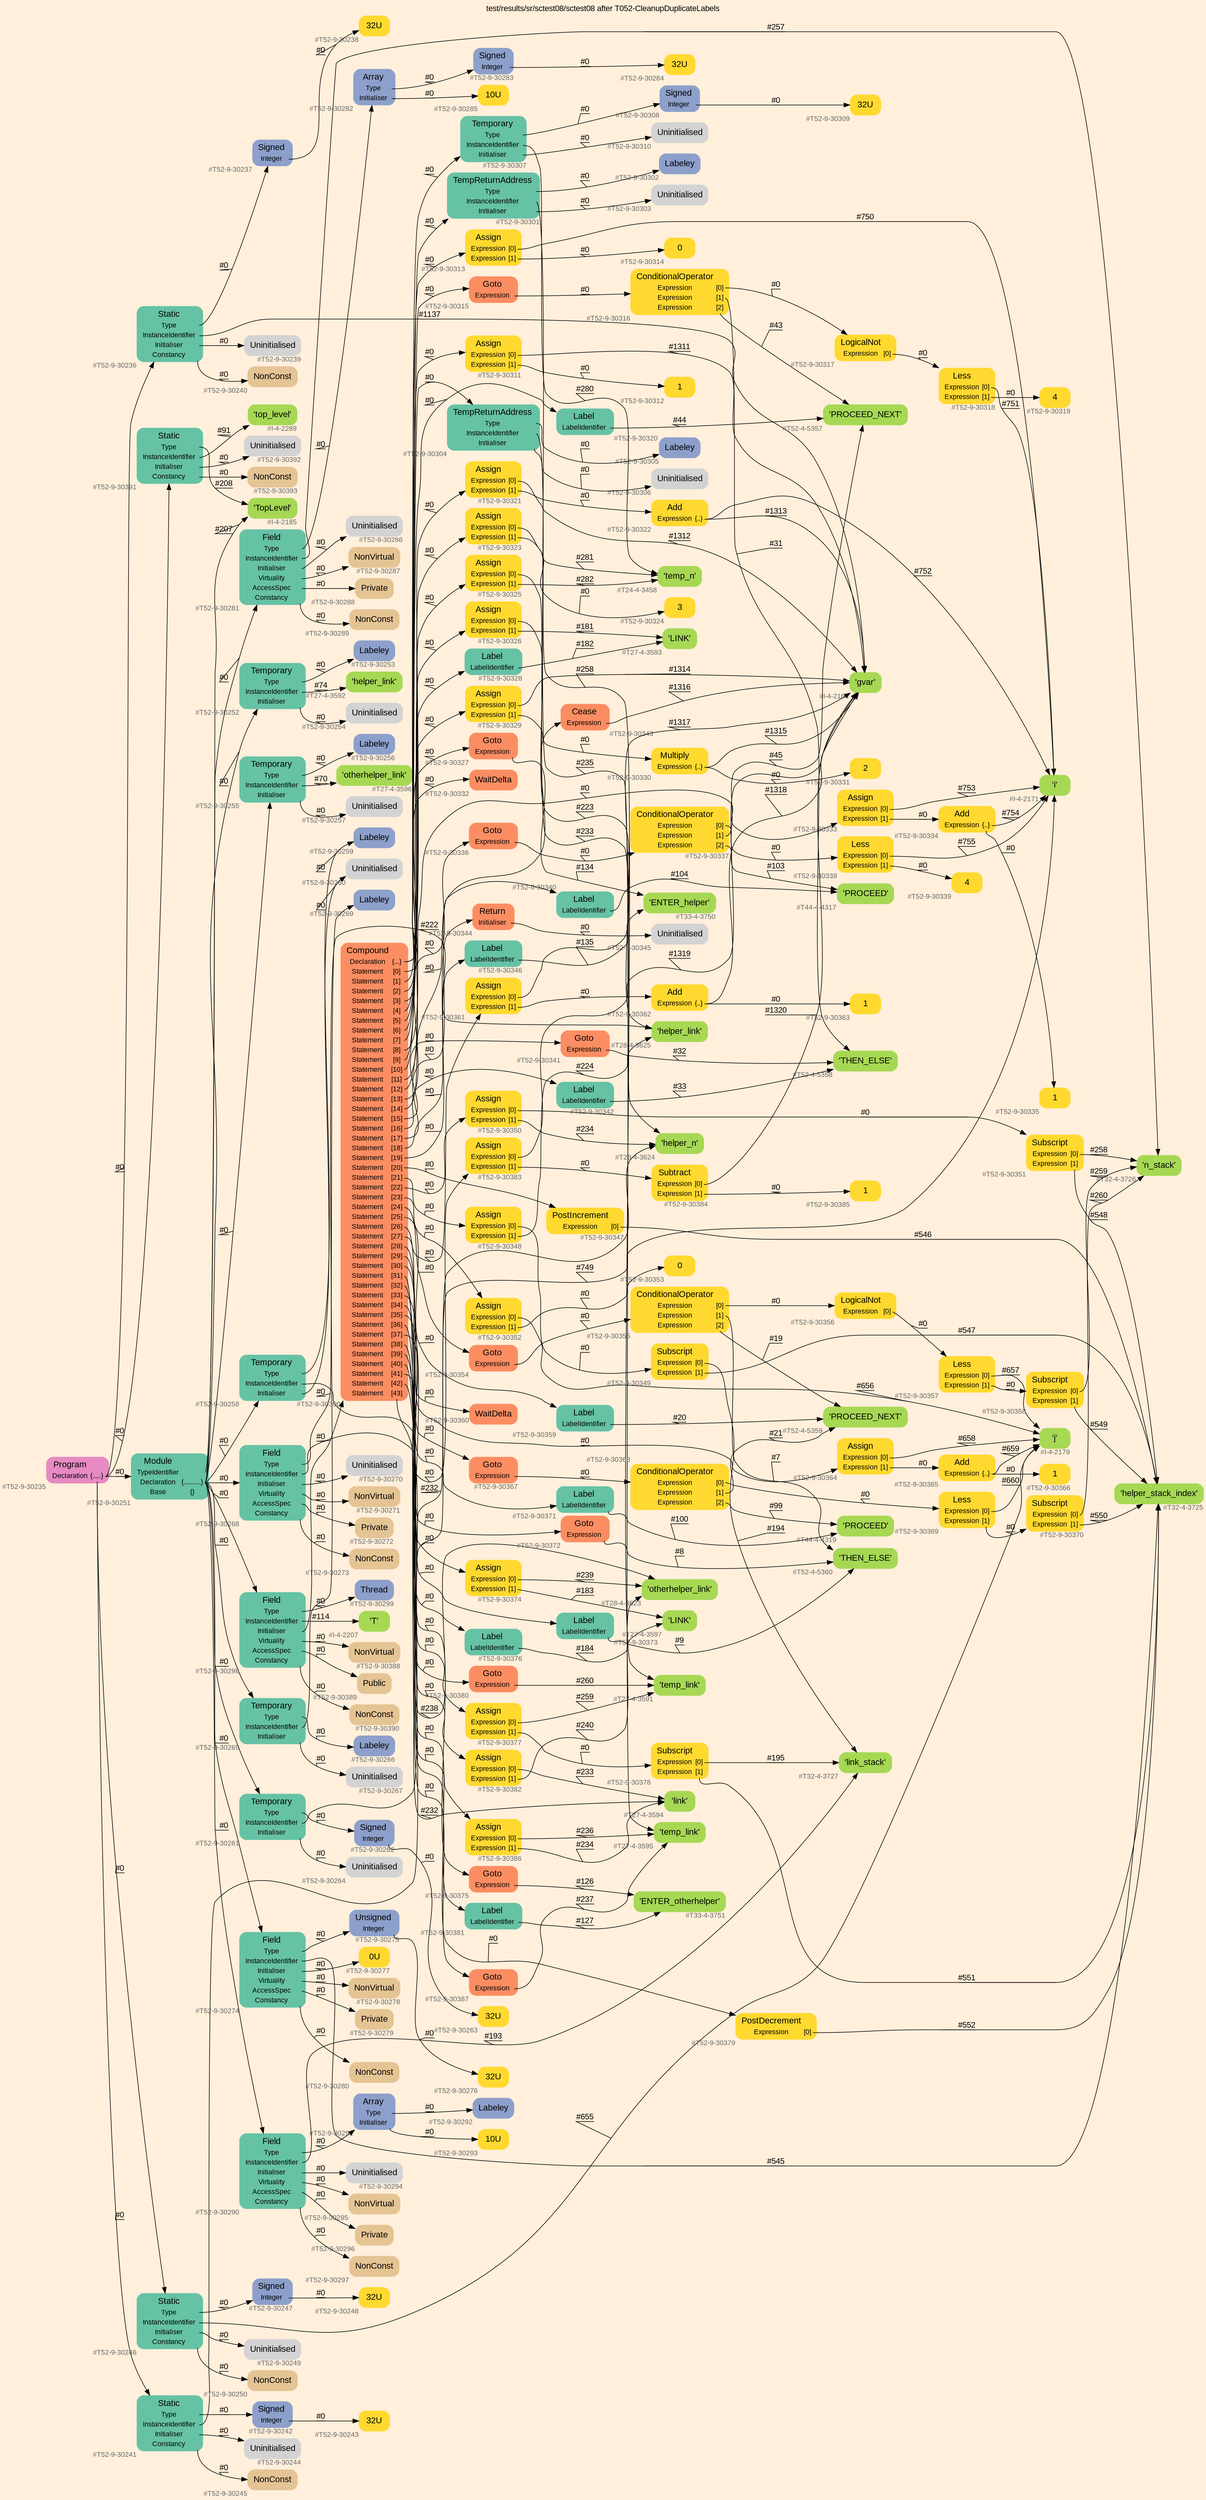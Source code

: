digraph "test/results/sr/sctest08/sctest08 after T052-CleanupDuplicateLabels" {
label = "test/results/sr/sctest08/sctest08 after T052-CleanupDuplicateLabels"
labelloc = t
graph [
    rankdir = "LR"
    ranksep = 0.3
    bgcolor = antiquewhite1
    color = black
    fontcolor = black
    fontname = "Arial"
];
node [
    fontname = "Arial"
];
edge [
    fontname = "Arial"
];

// -------------------- node figure --------------------
// -------- block #T52-9-30235 ----------
"#T52-9-30235" [
    fillcolor = "/set28/4"
    xlabel = "#T52-9-30235"
    fontsize = "12"
    fontcolor = grey40
    shape = "plaintext"
    label = <<TABLE BORDER="0" CELLBORDER="0" CELLSPACING="0">
     <TR><TD><FONT COLOR="black" POINT-SIZE="15">Program</FONT></TD></TR>
     <TR><TD><FONT COLOR="black" POINT-SIZE="12">Declaration</FONT></TD><TD PORT="port0"><FONT COLOR="black" POINT-SIZE="12">{.....}</FONT></TD></TR>
    </TABLE>>
    style = "rounded,filled"
];

// -------- block #T52-9-30236 ----------
"#T52-9-30236" [
    fillcolor = "/set28/1"
    xlabel = "#T52-9-30236"
    fontsize = "12"
    fontcolor = grey40
    shape = "plaintext"
    label = <<TABLE BORDER="0" CELLBORDER="0" CELLSPACING="0">
     <TR><TD><FONT COLOR="black" POINT-SIZE="15">Static</FONT></TD></TR>
     <TR><TD><FONT COLOR="black" POINT-SIZE="12">Type</FONT></TD><TD PORT="port0"></TD></TR>
     <TR><TD><FONT COLOR="black" POINT-SIZE="12">InstanceIdentifier</FONT></TD><TD PORT="port1"></TD></TR>
     <TR><TD><FONT COLOR="black" POINT-SIZE="12">Initialiser</FONT></TD><TD PORT="port2"></TD></TR>
     <TR><TD><FONT COLOR="black" POINT-SIZE="12">Constancy</FONT></TD><TD PORT="port3"></TD></TR>
    </TABLE>>
    style = "rounded,filled"
];

// -------- block #T52-9-30237 ----------
"#T52-9-30237" [
    fillcolor = "/set28/3"
    xlabel = "#T52-9-30237"
    fontsize = "12"
    fontcolor = grey40
    shape = "plaintext"
    label = <<TABLE BORDER="0" CELLBORDER="0" CELLSPACING="0">
     <TR><TD><FONT COLOR="black" POINT-SIZE="15">Signed</FONT></TD></TR>
     <TR><TD><FONT COLOR="black" POINT-SIZE="12">Integer</FONT></TD><TD PORT="port0"></TD></TR>
    </TABLE>>
    style = "rounded,filled"
];

// -------- block #T52-9-30238 ----------
"#T52-9-30238" [
    fillcolor = "/set28/6"
    xlabel = "#T52-9-30238"
    fontsize = "12"
    fontcolor = grey40
    shape = "plaintext"
    label = <<TABLE BORDER="0" CELLBORDER="0" CELLSPACING="0">
     <TR><TD><FONT COLOR="black" POINT-SIZE="15">32U</FONT></TD></TR>
    </TABLE>>
    style = "rounded,filled"
];

// -------- block #I-4-2164 ----------
"#I-4-2164" [
    fillcolor = "/set28/5"
    xlabel = "#I-4-2164"
    fontsize = "12"
    fontcolor = grey40
    shape = "plaintext"
    label = <<TABLE BORDER="0" CELLBORDER="0" CELLSPACING="0">
     <TR><TD><FONT COLOR="black" POINT-SIZE="15">'gvar'</FONT></TD></TR>
    </TABLE>>
    style = "rounded,filled"
];

// -------- block #T52-9-30239 ----------
"#T52-9-30239" [
    xlabel = "#T52-9-30239"
    fontsize = "12"
    fontcolor = grey40
    shape = "plaintext"
    label = <<TABLE BORDER="0" CELLBORDER="0" CELLSPACING="0">
     <TR><TD><FONT COLOR="black" POINT-SIZE="15">Uninitialised</FONT></TD></TR>
    </TABLE>>
    style = "rounded,filled"
];

// -------- block #T52-9-30240 ----------
"#T52-9-30240" [
    fillcolor = "/set28/7"
    xlabel = "#T52-9-30240"
    fontsize = "12"
    fontcolor = grey40
    shape = "plaintext"
    label = <<TABLE BORDER="0" CELLBORDER="0" CELLSPACING="0">
     <TR><TD><FONT COLOR="black" POINT-SIZE="15">NonConst</FONT></TD></TR>
    </TABLE>>
    style = "rounded,filled"
];

// -------- block #T52-9-30241 ----------
"#T52-9-30241" [
    fillcolor = "/set28/1"
    xlabel = "#T52-9-30241"
    fontsize = "12"
    fontcolor = grey40
    shape = "plaintext"
    label = <<TABLE BORDER="0" CELLBORDER="0" CELLSPACING="0">
     <TR><TD><FONT COLOR="black" POINT-SIZE="15">Static</FONT></TD></TR>
     <TR><TD><FONT COLOR="black" POINT-SIZE="12">Type</FONT></TD><TD PORT="port0"></TD></TR>
     <TR><TD><FONT COLOR="black" POINT-SIZE="12">InstanceIdentifier</FONT></TD><TD PORT="port1"></TD></TR>
     <TR><TD><FONT COLOR="black" POINT-SIZE="12">Initialiser</FONT></TD><TD PORT="port2"></TD></TR>
     <TR><TD><FONT COLOR="black" POINT-SIZE="12">Constancy</FONT></TD><TD PORT="port3"></TD></TR>
    </TABLE>>
    style = "rounded,filled"
];

// -------- block #T52-9-30242 ----------
"#T52-9-30242" [
    fillcolor = "/set28/3"
    xlabel = "#T52-9-30242"
    fontsize = "12"
    fontcolor = grey40
    shape = "plaintext"
    label = <<TABLE BORDER="0" CELLBORDER="0" CELLSPACING="0">
     <TR><TD><FONT COLOR="black" POINT-SIZE="15">Signed</FONT></TD></TR>
     <TR><TD><FONT COLOR="black" POINT-SIZE="12">Integer</FONT></TD><TD PORT="port0"></TD></TR>
    </TABLE>>
    style = "rounded,filled"
];

// -------- block #T52-9-30243 ----------
"#T52-9-30243" [
    fillcolor = "/set28/6"
    xlabel = "#T52-9-30243"
    fontsize = "12"
    fontcolor = grey40
    shape = "plaintext"
    label = <<TABLE BORDER="0" CELLBORDER="0" CELLSPACING="0">
     <TR><TD><FONT COLOR="black" POINT-SIZE="15">32U</FONT></TD></TR>
    </TABLE>>
    style = "rounded,filled"
];

// -------- block #I-4-2171 ----------
"#I-4-2171" [
    fillcolor = "/set28/5"
    xlabel = "#I-4-2171"
    fontsize = "12"
    fontcolor = grey40
    shape = "plaintext"
    label = <<TABLE BORDER="0" CELLBORDER="0" CELLSPACING="0">
     <TR><TD><FONT COLOR="black" POINT-SIZE="15">'i'</FONT></TD></TR>
    </TABLE>>
    style = "rounded,filled"
];

// -------- block #T52-9-30244 ----------
"#T52-9-30244" [
    xlabel = "#T52-9-30244"
    fontsize = "12"
    fontcolor = grey40
    shape = "plaintext"
    label = <<TABLE BORDER="0" CELLBORDER="0" CELLSPACING="0">
     <TR><TD><FONT COLOR="black" POINT-SIZE="15">Uninitialised</FONT></TD></TR>
    </TABLE>>
    style = "rounded,filled"
];

// -------- block #T52-9-30245 ----------
"#T52-9-30245" [
    fillcolor = "/set28/7"
    xlabel = "#T52-9-30245"
    fontsize = "12"
    fontcolor = grey40
    shape = "plaintext"
    label = <<TABLE BORDER="0" CELLBORDER="0" CELLSPACING="0">
     <TR><TD><FONT COLOR="black" POINT-SIZE="15">NonConst</FONT></TD></TR>
    </TABLE>>
    style = "rounded,filled"
];

// -------- block #T52-9-30246 ----------
"#T52-9-30246" [
    fillcolor = "/set28/1"
    xlabel = "#T52-9-30246"
    fontsize = "12"
    fontcolor = grey40
    shape = "plaintext"
    label = <<TABLE BORDER="0" CELLBORDER="0" CELLSPACING="0">
     <TR><TD><FONT COLOR="black" POINT-SIZE="15">Static</FONT></TD></TR>
     <TR><TD><FONT COLOR="black" POINT-SIZE="12">Type</FONT></TD><TD PORT="port0"></TD></TR>
     <TR><TD><FONT COLOR="black" POINT-SIZE="12">InstanceIdentifier</FONT></TD><TD PORT="port1"></TD></TR>
     <TR><TD><FONT COLOR="black" POINT-SIZE="12">Initialiser</FONT></TD><TD PORT="port2"></TD></TR>
     <TR><TD><FONT COLOR="black" POINT-SIZE="12">Constancy</FONT></TD><TD PORT="port3"></TD></TR>
    </TABLE>>
    style = "rounded,filled"
];

// -------- block #T52-9-30247 ----------
"#T52-9-30247" [
    fillcolor = "/set28/3"
    xlabel = "#T52-9-30247"
    fontsize = "12"
    fontcolor = grey40
    shape = "plaintext"
    label = <<TABLE BORDER="0" CELLBORDER="0" CELLSPACING="0">
     <TR><TD><FONT COLOR="black" POINT-SIZE="15">Signed</FONT></TD></TR>
     <TR><TD><FONT COLOR="black" POINT-SIZE="12">Integer</FONT></TD><TD PORT="port0"></TD></TR>
    </TABLE>>
    style = "rounded,filled"
];

// -------- block #T52-9-30248 ----------
"#T52-9-30248" [
    fillcolor = "/set28/6"
    xlabel = "#T52-9-30248"
    fontsize = "12"
    fontcolor = grey40
    shape = "plaintext"
    label = <<TABLE BORDER="0" CELLBORDER="0" CELLSPACING="0">
     <TR><TD><FONT COLOR="black" POINT-SIZE="15">32U</FONT></TD></TR>
    </TABLE>>
    style = "rounded,filled"
];

// -------- block #I-4-2179 ----------
"#I-4-2179" [
    fillcolor = "/set28/5"
    xlabel = "#I-4-2179"
    fontsize = "12"
    fontcolor = grey40
    shape = "plaintext"
    label = <<TABLE BORDER="0" CELLBORDER="0" CELLSPACING="0">
     <TR><TD><FONT COLOR="black" POINT-SIZE="15">'j'</FONT></TD></TR>
    </TABLE>>
    style = "rounded,filled"
];

// -------- block #T52-9-30249 ----------
"#T52-9-30249" [
    xlabel = "#T52-9-30249"
    fontsize = "12"
    fontcolor = grey40
    shape = "plaintext"
    label = <<TABLE BORDER="0" CELLBORDER="0" CELLSPACING="0">
     <TR><TD><FONT COLOR="black" POINT-SIZE="15">Uninitialised</FONT></TD></TR>
    </TABLE>>
    style = "rounded,filled"
];

// -------- block #T52-9-30250 ----------
"#T52-9-30250" [
    fillcolor = "/set28/7"
    xlabel = "#T52-9-30250"
    fontsize = "12"
    fontcolor = grey40
    shape = "plaintext"
    label = <<TABLE BORDER="0" CELLBORDER="0" CELLSPACING="0">
     <TR><TD><FONT COLOR="black" POINT-SIZE="15">NonConst</FONT></TD></TR>
    </TABLE>>
    style = "rounded,filled"
];

// -------- block #T52-9-30251 ----------
"#T52-9-30251" [
    fillcolor = "/set28/1"
    xlabel = "#T52-9-30251"
    fontsize = "12"
    fontcolor = grey40
    shape = "plaintext"
    label = <<TABLE BORDER="0" CELLBORDER="0" CELLSPACING="0">
     <TR><TD><FONT COLOR="black" POINT-SIZE="15">Module</FONT></TD></TR>
     <TR><TD><FONT COLOR="black" POINT-SIZE="12">TypeIdentifier</FONT></TD><TD PORT="port0"></TD></TR>
     <TR><TD><FONT COLOR="black" POINT-SIZE="12">Declaration</FONT></TD><TD PORT="port1"><FONT COLOR="black" POINT-SIZE="12">{..........}</FONT></TD></TR>
     <TR><TD><FONT COLOR="black" POINT-SIZE="12">Base</FONT></TD><TD PORT="port2"><FONT COLOR="black" POINT-SIZE="12">{}</FONT></TD></TR>
    </TABLE>>
    style = "rounded,filled"
];

// -------- block #I-4-2185 ----------
"#I-4-2185" [
    fillcolor = "/set28/5"
    xlabel = "#I-4-2185"
    fontsize = "12"
    fontcolor = grey40
    shape = "plaintext"
    label = <<TABLE BORDER="0" CELLBORDER="0" CELLSPACING="0">
     <TR><TD><FONT COLOR="black" POINT-SIZE="15">'TopLevel'</FONT></TD></TR>
    </TABLE>>
    style = "rounded,filled"
];

// -------- block #T52-9-30252 ----------
"#T52-9-30252" [
    fillcolor = "/set28/1"
    xlabel = "#T52-9-30252"
    fontsize = "12"
    fontcolor = grey40
    shape = "plaintext"
    label = <<TABLE BORDER="0" CELLBORDER="0" CELLSPACING="0">
     <TR><TD><FONT COLOR="black" POINT-SIZE="15">Temporary</FONT></TD></TR>
     <TR><TD><FONT COLOR="black" POINT-SIZE="12">Type</FONT></TD><TD PORT="port0"></TD></TR>
     <TR><TD><FONT COLOR="black" POINT-SIZE="12">InstanceIdentifier</FONT></TD><TD PORT="port1"></TD></TR>
     <TR><TD><FONT COLOR="black" POINT-SIZE="12">Initialiser</FONT></TD><TD PORT="port2"></TD></TR>
    </TABLE>>
    style = "rounded,filled"
];

// -------- block #T52-9-30253 ----------
"#T52-9-30253" [
    fillcolor = "/set28/3"
    xlabel = "#T52-9-30253"
    fontsize = "12"
    fontcolor = grey40
    shape = "plaintext"
    label = <<TABLE BORDER="0" CELLBORDER="0" CELLSPACING="0">
     <TR><TD><FONT COLOR="black" POINT-SIZE="15">Labeley</FONT></TD></TR>
    </TABLE>>
    style = "rounded,filled"
];

// -------- block #T27-4-3592 ----------
"#T27-4-3592" [
    fillcolor = "/set28/5"
    xlabel = "#T27-4-3592"
    fontsize = "12"
    fontcolor = grey40
    shape = "plaintext"
    label = <<TABLE BORDER="0" CELLBORDER="0" CELLSPACING="0">
     <TR><TD><FONT COLOR="black" POINT-SIZE="15">'helper_link'</FONT></TD></TR>
    </TABLE>>
    style = "rounded,filled"
];

// -------- block #T52-9-30254 ----------
"#T52-9-30254" [
    xlabel = "#T52-9-30254"
    fontsize = "12"
    fontcolor = grey40
    shape = "plaintext"
    label = <<TABLE BORDER="0" CELLBORDER="0" CELLSPACING="0">
     <TR><TD><FONT COLOR="black" POINT-SIZE="15">Uninitialised</FONT></TD></TR>
    </TABLE>>
    style = "rounded,filled"
];

// -------- block #T52-9-30255 ----------
"#T52-9-30255" [
    fillcolor = "/set28/1"
    xlabel = "#T52-9-30255"
    fontsize = "12"
    fontcolor = grey40
    shape = "plaintext"
    label = <<TABLE BORDER="0" CELLBORDER="0" CELLSPACING="0">
     <TR><TD><FONT COLOR="black" POINT-SIZE="15">Temporary</FONT></TD></TR>
     <TR><TD><FONT COLOR="black" POINT-SIZE="12">Type</FONT></TD><TD PORT="port0"></TD></TR>
     <TR><TD><FONT COLOR="black" POINT-SIZE="12">InstanceIdentifier</FONT></TD><TD PORT="port1"></TD></TR>
     <TR><TD><FONT COLOR="black" POINT-SIZE="12">Initialiser</FONT></TD><TD PORT="port2"></TD></TR>
    </TABLE>>
    style = "rounded,filled"
];

// -------- block #T52-9-30256 ----------
"#T52-9-30256" [
    fillcolor = "/set28/3"
    xlabel = "#T52-9-30256"
    fontsize = "12"
    fontcolor = grey40
    shape = "plaintext"
    label = <<TABLE BORDER="0" CELLBORDER="0" CELLSPACING="0">
     <TR><TD><FONT COLOR="black" POINT-SIZE="15">Labeley</FONT></TD></TR>
    </TABLE>>
    style = "rounded,filled"
];

// -------- block #T27-4-3596 ----------
"#T27-4-3596" [
    fillcolor = "/set28/5"
    xlabel = "#T27-4-3596"
    fontsize = "12"
    fontcolor = grey40
    shape = "plaintext"
    label = <<TABLE BORDER="0" CELLBORDER="0" CELLSPACING="0">
     <TR><TD><FONT COLOR="black" POINT-SIZE="15">'otherhelper_link'</FONT></TD></TR>
    </TABLE>>
    style = "rounded,filled"
];

// -------- block #T52-9-30257 ----------
"#T52-9-30257" [
    xlabel = "#T52-9-30257"
    fontsize = "12"
    fontcolor = grey40
    shape = "plaintext"
    label = <<TABLE BORDER="0" CELLBORDER="0" CELLSPACING="0">
     <TR><TD><FONT COLOR="black" POINT-SIZE="15">Uninitialised</FONT></TD></TR>
    </TABLE>>
    style = "rounded,filled"
];

// -------- block #T52-9-30258 ----------
"#T52-9-30258" [
    fillcolor = "/set28/1"
    xlabel = "#T52-9-30258"
    fontsize = "12"
    fontcolor = grey40
    shape = "plaintext"
    label = <<TABLE BORDER="0" CELLBORDER="0" CELLSPACING="0">
     <TR><TD><FONT COLOR="black" POINT-SIZE="15">Temporary</FONT></TD></TR>
     <TR><TD><FONT COLOR="black" POINT-SIZE="12">Type</FONT></TD><TD PORT="port0"></TD></TR>
     <TR><TD><FONT COLOR="black" POINT-SIZE="12">InstanceIdentifier</FONT></TD><TD PORT="port1"></TD></TR>
     <TR><TD><FONT COLOR="black" POINT-SIZE="12">Initialiser</FONT></TD><TD PORT="port2"></TD></TR>
    </TABLE>>
    style = "rounded,filled"
];

// -------- block #T52-9-30259 ----------
"#T52-9-30259" [
    fillcolor = "/set28/3"
    xlabel = "#T52-9-30259"
    fontsize = "12"
    fontcolor = grey40
    shape = "plaintext"
    label = <<TABLE BORDER="0" CELLBORDER="0" CELLSPACING="0">
     <TR><TD><FONT COLOR="black" POINT-SIZE="15">Labeley</FONT></TD></TR>
    </TABLE>>
    style = "rounded,filled"
];

// -------- block #T28-4-3623 ----------
"#T28-4-3623" [
    fillcolor = "/set28/5"
    xlabel = "#T28-4-3623"
    fontsize = "12"
    fontcolor = grey40
    shape = "plaintext"
    label = <<TABLE BORDER="0" CELLBORDER="0" CELLSPACING="0">
     <TR><TD><FONT COLOR="black" POINT-SIZE="15">'otherhelper_link'</FONT></TD></TR>
    </TABLE>>
    style = "rounded,filled"
];

// -------- block #T52-9-30260 ----------
"#T52-9-30260" [
    xlabel = "#T52-9-30260"
    fontsize = "12"
    fontcolor = grey40
    shape = "plaintext"
    label = <<TABLE BORDER="0" CELLBORDER="0" CELLSPACING="0">
     <TR><TD><FONT COLOR="black" POINT-SIZE="15">Uninitialised</FONT></TD></TR>
    </TABLE>>
    style = "rounded,filled"
];

// -------- block #T52-9-30261 ----------
"#T52-9-30261" [
    fillcolor = "/set28/1"
    xlabel = "#T52-9-30261"
    fontsize = "12"
    fontcolor = grey40
    shape = "plaintext"
    label = <<TABLE BORDER="0" CELLBORDER="0" CELLSPACING="0">
     <TR><TD><FONT COLOR="black" POINT-SIZE="15">Temporary</FONT></TD></TR>
     <TR><TD><FONT COLOR="black" POINT-SIZE="12">Type</FONT></TD><TD PORT="port0"></TD></TR>
     <TR><TD><FONT COLOR="black" POINT-SIZE="12">InstanceIdentifier</FONT></TD><TD PORT="port1"></TD></TR>
     <TR><TD><FONT COLOR="black" POINT-SIZE="12">Initialiser</FONT></TD><TD PORT="port2"></TD></TR>
    </TABLE>>
    style = "rounded,filled"
];

// -------- block #T52-9-30262 ----------
"#T52-9-30262" [
    fillcolor = "/set28/3"
    xlabel = "#T52-9-30262"
    fontsize = "12"
    fontcolor = grey40
    shape = "plaintext"
    label = <<TABLE BORDER="0" CELLBORDER="0" CELLSPACING="0">
     <TR><TD><FONT COLOR="black" POINT-SIZE="15">Signed</FONT></TD></TR>
     <TR><TD><FONT COLOR="black" POINT-SIZE="12">Integer</FONT></TD><TD PORT="port0"></TD></TR>
    </TABLE>>
    style = "rounded,filled"
];

// -------- block #T52-9-30263 ----------
"#T52-9-30263" [
    fillcolor = "/set28/6"
    xlabel = "#T52-9-30263"
    fontsize = "12"
    fontcolor = grey40
    shape = "plaintext"
    label = <<TABLE BORDER="0" CELLBORDER="0" CELLSPACING="0">
     <TR><TD><FONT COLOR="black" POINT-SIZE="15">32U</FONT></TD></TR>
    </TABLE>>
    style = "rounded,filled"
];

// -------- block #T28-4-3624 ----------
"#T28-4-3624" [
    fillcolor = "/set28/5"
    xlabel = "#T28-4-3624"
    fontsize = "12"
    fontcolor = grey40
    shape = "plaintext"
    label = <<TABLE BORDER="0" CELLBORDER="0" CELLSPACING="0">
     <TR><TD><FONT COLOR="black" POINT-SIZE="15">'helper_n'</FONT></TD></TR>
    </TABLE>>
    style = "rounded,filled"
];

// -------- block #T52-9-30264 ----------
"#T52-9-30264" [
    xlabel = "#T52-9-30264"
    fontsize = "12"
    fontcolor = grey40
    shape = "plaintext"
    label = <<TABLE BORDER="0" CELLBORDER="0" CELLSPACING="0">
     <TR><TD><FONT COLOR="black" POINT-SIZE="15">Uninitialised</FONT></TD></TR>
    </TABLE>>
    style = "rounded,filled"
];

// -------- block #T52-9-30265 ----------
"#T52-9-30265" [
    fillcolor = "/set28/1"
    xlabel = "#T52-9-30265"
    fontsize = "12"
    fontcolor = grey40
    shape = "plaintext"
    label = <<TABLE BORDER="0" CELLBORDER="0" CELLSPACING="0">
     <TR><TD><FONT COLOR="black" POINT-SIZE="15">Temporary</FONT></TD></TR>
     <TR><TD><FONT COLOR="black" POINT-SIZE="12">Type</FONT></TD><TD PORT="port0"></TD></TR>
     <TR><TD><FONT COLOR="black" POINT-SIZE="12">InstanceIdentifier</FONT></TD><TD PORT="port1"></TD></TR>
     <TR><TD><FONT COLOR="black" POINT-SIZE="12">Initialiser</FONT></TD><TD PORT="port2"></TD></TR>
    </TABLE>>
    style = "rounded,filled"
];

// -------- block #T52-9-30266 ----------
"#T52-9-30266" [
    fillcolor = "/set28/3"
    xlabel = "#T52-9-30266"
    fontsize = "12"
    fontcolor = grey40
    shape = "plaintext"
    label = <<TABLE BORDER="0" CELLBORDER="0" CELLSPACING="0">
     <TR><TD><FONT COLOR="black" POINT-SIZE="15">Labeley</FONT></TD></TR>
    </TABLE>>
    style = "rounded,filled"
];

// -------- block #T28-4-3625 ----------
"#T28-4-3625" [
    fillcolor = "/set28/5"
    xlabel = "#T28-4-3625"
    fontsize = "12"
    fontcolor = grey40
    shape = "plaintext"
    label = <<TABLE BORDER="0" CELLBORDER="0" CELLSPACING="0">
     <TR><TD><FONT COLOR="black" POINT-SIZE="15">'helper_link'</FONT></TD></TR>
    </TABLE>>
    style = "rounded,filled"
];

// -------- block #T52-9-30267 ----------
"#T52-9-30267" [
    xlabel = "#T52-9-30267"
    fontsize = "12"
    fontcolor = grey40
    shape = "plaintext"
    label = <<TABLE BORDER="0" CELLBORDER="0" CELLSPACING="0">
     <TR><TD><FONT COLOR="black" POINT-SIZE="15">Uninitialised</FONT></TD></TR>
    </TABLE>>
    style = "rounded,filled"
];

// -------- block #T52-9-30268 ----------
"#T52-9-30268" [
    fillcolor = "/set28/1"
    xlabel = "#T52-9-30268"
    fontsize = "12"
    fontcolor = grey40
    shape = "plaintext"
    label = <<TABLE BORDER="0" CELLBORDER="0" CELLSPACING="0">
     <TR><TD><FONT COLOR="black" POINT-SIZE="15">Field</FONT></TD></TR>
     <TR><TD><FONT COLOR="black" POINT-SIZE="12">Type</FONT></TD><TD PORT="port0"></TD></TR>
     <TR><TD><FONT COLOR="black" POINT-SIZE="12">InstanceIdentifier</FONT></TD><TD PORT="port1"></TD></TR>
     <TR><TD><FONT COLOR="black" POINT-SIZE="12">Initialiser</FONT></TD><TD PORT="port2"></TD></TR>
     <TR><TD><FONT COLOR="black" POINT-SIZE="12">Virtuality</FONT></TD><TD PORT="port3"></TD></TR>
     <TR><TD><FONT COLOR="black" POINT-SIZE="12">AccessSpec</FONT></TD><TD PORT="port4"></TD></TR>
     <TR><TD><FONT COLOR="black" POINT-SIZE="12">Constancy</FONT></TD><TD PORT="port5"></TD></TR>
    </TABLE>>
    style = "rounded,filled"
];

// -------- block #T52-9-30269 ----------
"#T52-9-30269" [
    fillcolor = "/set28/3"
    xlabel = "#T52-9-30269"
    fontsize = "12"
    fontcolor = grey40
    shape = "plaintext"
    label = <<TABLE BORDER="0" CELLBORDER="0" CELLSPACING="0">
     <TR><TD><FONT COLOR="black" POINT-SIZE="15">Labeley</FONT></TD></TR>
    </TABLE>>
    style = "rounded,filled"
];

// -------- block #T27-4-3594 ----------
"#T27-4-3594" [
    fillcolor = "/set28/5"
    xlabel = "#T27-4-3594"
    fontsize = "12"
    fontcolor = grey40
    shape = "plaintext"
    label = <<TABLE BORDER="0" CELLBORDER="0" CELLSPACING="0">
     <TR><TD><FONT COLOR="black" POINT-SIZE="15">'link'</FONT></TD></TR>
    </TABLE>>
    style = "rounded,filled"
];

// -------- block #T52-9-30270 ----------
"#T52-9-30270" [
    xlabel = "#T52-9-30270"
    fontsize = "12"
    fontcolor = grey40
    shape = "plaintext"
    label = <<TABLE BORDER="0" CELLBORDER="0" CELLSPACING="0">
     <TR><TD><FONT COLOR="black" POINT-SIZE="15">Uninitialised</FONT></TD></TR>
    </TABLE>>
    style = "rounded,filled"
];

// -------- block #T52-9-30271 ----------
"#T52-9-30271" [
    fillcolor = "/set28/7"
    xlabel = "#T52-9-30271"
    fontsize = "12"
    fontcolor = grey40
    shape = "plaintext"
    label = <<TABLE BORDER="0" CELLBORDER="0" CELLSPACING="0">
     <TR><TD><FONT COLOR="black" POINT-SIZE="15">NonVirtual</FONT></TD></TR>
    </TABLE>>
    style = "rounded,filled"
];

// -------- block #T52-9-30272 ----------
"#T52-9-30272" [
    fillcolor = "/set28/7"
    xlabel = "#T52-9-30272"
    fontsize = "12"
    fontcolor = grey40
    shape = "plaintext"
    label = <<TABLE BORDER="0" CELLBORDER="0" CELLSPACING="0">
     <TR><TD><FONT COLOR="black" POINT-SIZE="15">Private</FONT></TD></TR>
    </TABLE>>
    style = "rounded,filled"
];

// -------- block #T52-9-30273 ----------
"#T52-9-30273" [
    fillcolor = "/set28/7"
    xlabel = "#T52-9-30273"
    fontsize = "12"
    fontcolor = grey40
    shape = "plaintext"
    label = <<TABLE BORDER="0" CELLBORDER="0" CELLSPACING="0">
     <TR><TD><FONT COLOR="black" POINT-SIZE="15">NonConst</FONT></TD></TR>
    </TABLE>>
    style = "rounded,filled"
];

// -------- block #T52-9-30274 ----------
"#T52-9-30274" [
    fillcolor = "/set28/1"
    xlabel = "#T52-9-30274"
    fontsize = "12"
    fontcolor = grey40
    shape = "plaintext"
    label = <<TABLE BORDER="0" CELLBORDER="0" CELLSPACING="0">
     <TR><TD><FONT COLOR="black" POINT-SIZE="15">Field</FONT></TD></TR>
     <TR><TD><FONT COLOR="black" POINT-SIZE="12">Type</FONT></TD><TD PORT="port0"></TD></TR>
     <TR><TD><FONT COLOR="black" POINT-SIZE="12">InstanceIdentifier</FONT></TD><TD PORT="port1"></TD></TR>
     <TR><TD><FONT COLOR="black" POINT-SIZE="12">Initialiser</FONT></TD><TD PORT="port2"></TD></TR>
     <TR><TD><FONT COLOR="black" POINT-SIZE="12">Virtuality</FONT></TD><TD PORT="port3"></TD></TR>
     <TR><TD><FONT COLOR="black" POINT-SIZE="12">AccessSpec</FONT></TD><TD PORT="port4"></TD></TR>
     <TR><TD><FONT COLOR="black" POINT-SIZE="12">Constancy</FONT></TD><TD PORT="port5"></TD></TR>
    </TABLE>>
    style = "rounded,filled"
];

// -------- block #T52-9-30275 ----------
"#T52-9-30275" [
    fillcolor = "/set28/3"
    xlabel = "#T52-9-30275"
    fontsize = "12"
    fontcolor = grey40
    shape = "plaintext"
    label = <<TABLE BORDER="0" CELLBORDER="0" CELLSPACING="0">
     <TR><TD><FONT COLOR="black" POINT-SIZE="15">Unsigned</FONT></TD></TR>
     <TR><TD><FONT COLOR="black" POINT-SIZE="12">Integer</FONT></TD><TD PORT="port0"></TD></TR>
    </TABLE>>
    style = "rounded,filled"
];

// -------- block #T52-9-30276 ----------
"#T52-9-30276" [
    fillcolor = "/set28/6"
    xlabel = "#T52-9-30276"
    fontsize = "12"
    fontcolor = grey40
    shape = "plaintext"
    label = <<TABLE BORDER="0" CELLBORDER="0" CELLSPACING="0">
     <TR><TD><FONT COLOR="black" POINT-SIZE="15">32U</FONT></TD></TR>
    </TABLE>>
    style = "rounded,filled"
];

// -------- block #T32-4-3725 ----------
"#T32-4-3725" [
    fillcolor = "/set28/5"
    xlabel = "#T32-4-3725"
    fontsize = "12"
    fontcolor = grey40
    shape = "plaintext"
    label = <<TABLE BORDER="0" CELLBORDER="0" CELLSPACING="0">
     <TR><TD><FONT COLOR="black" POINT-SIZE="15">'helper_stack_index'</FONT></TD></TR>
    </TABLE>>
    style = "rounded,filled"
];

// -------- block #T52-9-30277 ----------
"#T52-9-30277" [
    fillcolor = "/set28/6"
    xlabel = "#T52-9-30277"
    fontsize = "12"
    fontcolor = grey40
    shape = "plaintext"
    label = <<TABLE BORDER="0" CELLBORDER="0" CELLSPACING="0">
     <TR><TD><FONT COLOR="black" POINT-SIZE="15">0U</FONT></TD></TR>
    </TABLE>>
    style = "rounded,filled"
];

// -------- block #T52-9-30278 ----------
"#T52-9-30278" [
    fillcolor = "/set28/7"
    xlabel = "#T52-9-30278"
    fontsize = "12"
    fontcolor = grey40
    shape = "plaintext"
    label = <<TABLE BORDER="0" CELLBORDER="0" CELLSPACING="0">
     <TR><TD><FONT COLOR="black" POINT-SIZE="15">NonVirtual</FONT></TD></TR>
    </TABLE>>
    style = "rounded,filled"
];

// -------- block #T52-9-30279 ----------
"#T52-9-30279" [
    fillcolor = "/set28/7"
    xlabel = "#T52-9-30279"
    fontsize = "12"
    fontcolor = grey40
    shape = "plaintext"
    label = <<TABLE BORDER="0" CELLBORDER="0" CELLSPACING="0">
     <TR><TD><FONT COLOR="black" POINT-SIZE="15">Private</FONT></TD></TR>
    </TABLE>>
    style = "rounded,filled"
];

// -------- block #T52-9-30280 ----------
"#T52-9-30280" [
    fillcolor = "/set28/7"
    xlabel = "#T52-9-30280"
    fontsize = "12"
    fontcolor = grey40
    shape = "plaintext"
    label = <<TABLE BORDER="0" CELLBORDER="0" CELLSPACING="0">
     <TR><TD><FONT COLOR="black" POINT-SIZE="15">NonConst</FONT></TD></TR>
    </TABLE>>
    style = "rounded,filled"
];

// -------- block #T52-9-30281 ----------
"#T52-9-30281" [
    fillcolor = "/set28/1"
    xlabel = "#T52-9-30281"
    fontsize = "12"
    fontcolor = grey40
    shape = "plaintext"
    label = <<TABLE BORDER="0" CELLBORDER="0" CELLSPACING="0">
     <TR><TD><FONT COLOR="black" POINT-SIZE="15">Field</FONT></TD></TR>
     <TR><TD><FONT COLOR="black" POINT-SIZE="12">Type</FONT></TD><TD PORT="port0"></TD></TR>
     <TR><TD><FONT COLOR="black" POINT-SIZE="12">InstanceIdentifier</FONT></TD><TD PORT="port1"></TD></TR>
     <TR><TD><FONT COLOR="black" POINT-SIZE="12">Initialiser</FONT></TD><TD PORT="port2"></TD></TR>
     <TR><TD><FONT COLOR="black" POINT-SIZE="12">Virtuality</FONT></TD><TD PORT="port3"></TD></TR>
     <TR><TD><FONT COLOR="black" POINT-SIZE="12">AccessSpec</FONT></TD><TD PORT="port4"></TD></TR>
     <TR><TD><FONT COLOR="black" POINT-SIZE="12">Constancy</FONT></TD><TD PORT="port5"></TD></TR>
    </TABLE>>
    style = "rounded,filled"
];

// -------- block #T52-9-30282 ----------
"#T52-9-30282" [
    fillcolor = "/set28/3"
    xlabel = "#T52-9-30282"
    fontsize = "12"
    fontcolor = grey40
    shape = "plaintext"
    label = <<TABLE BORDER="0" CELLBORDER="0" CELLSPACING="0">
     <TR><TD><FONT COLOR="black" POINT-SIZE="15">Array</FONT></TD></TR>
     <TR><TD><FONT COLOR="black" POINT-SIZE="12">Type</FONT></TD><TD PORT="port0"></TD></TR>
     <TR><TD><FONT COLOR="black" POINT-SIZE="12">Initialiser</FONT></TD><TD PORT="port1"></TD></TR>
    </TABLE>>
    style = "rounded,filled"
];

// -------- block #T52-9-30283 ----------
"#T52-9-30283" [
    fillcolor = "/set28/3"
    xlabel = "#T52-9-30283"
    fontsize = "12"
    fontcolor = grey40
    shape = "plaintext"
    label = <<TABLE BORDER="0" CELLBORDER="0" CELLSPACING="0">
     <TR><TD><FONT COLOR="black" POINT-SIZE="15">Signed</FONT></TD></TR>
     <TR><TD><FONT COLOR="black" POINT-SIZE="12">Integer</FONT></TD><TD PORT="port0"></TD></TR>
    </TABLE>>
    style = "rounded,filled"
];

// -------- block #T52-9-30284 ----------
"#T52-9-30284" [
    fillcolor = "/set28/6"
    xlabel = "#T52-9-30284"
    fontsize = "12"
    fontcolor = grey40
    shape = "plaintext"
    label = <<TABLE BORDER="0" CELLBORDER="0" CELLSPACING="0">
     <TR><TD><FONT COLOR="black" POINT-SIZE="15">32U</FONT></TD></TR>
    </TABLE>>
    style = "rounded,filled"
];

// -------- block #T52-9-30285 ----------
"#T52-9-30285" [
    fillcolor = "/set28/6"
    xlabel = "#T52-9-30285"
    fontsize = "12"
    fontcolor = grey40
    shape = "plaintext"
    label = <<TABLE BORDER="0" CELLBORDER="0" CELLSPACING="0">
     <TR><TD><FONT COLOR="black" POINT-SIZE="15">10U</FONT></TD></TR>
    </TABLE>>
    style = "rounded,filled"
];

// -------- block #T32-4-3726 ----------
"#T32-4-3726" [
    fillcolor = "/set28/5"
    xlabel = "#T32-4-3726"
    fontsize = "12"
    fontcolor = grey40
    shape = "plaintext"
    label = <<TABLE BORDER="0" CELLBORDER="0" CELLSPACING="0">
     <TR><TD><FONT COLOR="black" POINT-SIZE="15">'n_stack'</FONT></TD></TR>
    </TABLE>>
    style = "rounded,filled"
];

// -------- block #T52-9-30286 ----------
"#T52-9-30286" [
    xlabel = "#T52-9-30286"
    fontsize = "12"
    fontcolor = grey40
    shape = "plaintext"
    label = <<TABLE BORDER="0" CELLBORDER="0" CELLSPACING="0">
     <TR><TD><FONT COLOR="black" POINT-SIZE="15">Uninitialised</FONT></TD></TR>
    </TABLE>>
    style = "rounded,filled"
];

// -------- block #T52-9-30287 ----------
"#T52-9-30287" [
    fillcolor = "/set28/7"
    xlabel = "#T52-9-30287"
    fontsize = "12"
    fontcolor = grey40
    shape = "plaintext"
    label = <<TABLE BORDER="0" CELLBORDER="0" CELLSPACING="0">
     <TR><TD><FONT COLOR="black" POINT-SIZE="15">NonVirtual</FONT></TD></TR>
    </TABLE>>
    style = "rounded,filled"
];

// -------- block #T52-9-30288 ----------
"#T52-9-30288" [
    fillcolor = "/set28/7"
    xlabel = "#T52-9-30288"
    fontsize = "12"
    fontcolor = grey40
    shape = "plaintext"
    label = <<TABLE BORDER="0" CELLBORDER="0" CELLSPACING="0">
     <TR><TD><FONT COLOR="black" POINT-SIZE="15">Private</FONT></TD></TR>
    </TABLE>>
    style = "rounded,filled"
];

// -------- block #T52-9-30289 ----------
"#T52-9-30289" [
    fillcolor = "/set28/7"
    xlabel = "#T52-9-30289"
    fontsize = "12"
    fontcolor = grey40
    shape = "plaintext"
    label = <<TABLE BORDER="0" CELLBORDER="0" CELLSPACING="0">
     <TR><TD><FONT COLOR="black" POINT-SIZE="15">NonConst</FONT></TD></TR>
    </TABLE>>
    style = "rounded,filled"
];

// -------- block #T52-9-30290 ----------
"#T52-9-30290" [
    fillcolor = "/set28/1"
    xlabel = "#T52-9-30290"
    fontsize = "12"
    fontcolor = grey40
    shape = "plaintext"
    label = <<TABLE BORDER="0" CELLBORDER="0" CELLSPACING="0">
     <TR><TD><FONT COLOR="black" POINT-SIZE="15">Field</FONT></TD></TR>
     <TR><TD><FONT COLOR="black" POINT-SIZE="12">Type</FONT></TD><TD PORT="port0"></TD></TR>
     <TR><TD><FONT COLOR="black" POINT-SIZE="12">InstanceIdentifier</FONT></TD><TD PORT="port1"></TD></TR>
     <TR><TD><FONT COLOR="black" POINT-SIZE="12">Initialiser</FONT></TD><TD PORT="port2"></TD></TR>
     <TR><TD><FONT COLOR="black" POINT-SIZE="12">Virtuality</FONT></TD><TD PORT="port3"></TD></TR>
     <TR><TD><FONT COLOR="black" POINT-SIZE="12">AccessSpec</FONT></TD><TD PORT="port4"></TD></TR>
     <TR><TD><FONT COLOR="black" POINT-SIZE="12">Constancy</FONT></TD><TD PORT="port5"></TD></TR>
    </TABLE>>
    style = "rounded,filled"
];

// -------- block #T52-9-30291 ----------
"#T52-9-30291" [
    fillcolor = "/set28/3"
    xlabel = "#T52-9-30291"
    fontsize = "12"
    fontcolor = grey40
    shape = "plaintext"
    label = <<TABLE BORDER="0" CELLBORDER="0" CELLSPACING="0">
     <TR><TD><FONT COLOR="black" POINT-SIZE="15">Array</FONT></TD></TR>
     <TR><TD><FONT COLOR="black" POINT-SIZE="12">Type</FONT></TD><TD PORT="port0"></TD></TR>
     <TR><TD><FONT COLOR="black" POINT-SIZE="12">Initialiser</FONT></TD><TD PORT="port1"></TD></TR>
    </TABLE>>
    style = "rounded,filled"
];

// -------- block #T52-9-30292 ----------
"#T52-9-30292" [
    fillcolor = "/set28/3"
    xlabel = "#T52-9-30292"
    fontsize = "12"
    fontcolor = grey40
    shape = "plaintext"
    label = <<TABLE BORDER="0" CELLBORDER="0" CELLSPACING="0">
     <TR><TD><FONT COLOR="black" POINT-SIZE="15">Labeley</FONT></TD></TR>
    </TABLE>>
    style = "rounded,filled"
];

// -------- block #T52-9-30293 ----------
"#T52-9-30293" [
    fillcolor = "/set28/6"
    xlabel = "#T52-9-30293"
    fontsize = "12"
    fontcolor = grey40
    shape = "plaintext"
    label = <<TABLE BORDER="0" CELLBORDER="0" CELLSPACING="0">
     <TR><TD><FONT COLOR="black" POINT-SIZE="15">10U</FONT></TD></TR>
    </TABLE>>
    style = "rounded,filled"
];

// -------- block #T32-4-3727 ----------
"#T32-4-3727" [
    fillcolor = "/set28/5"
    xlabel = "#T32-4-3727"
    fontsize = "12"
    fontcolor = grey40
    shape = "plaintext"
    label = <<TABLE BORDER="0" CELLBORDER="0" CELLSPACING="0">
     <TR><TD><FONT COLOR="black" POINT-SIZE="15">'link_stack'</FONT></TD></TR>
    </TABLE>>
    style = "rounded,filled"
];

// -------- block #T52-9-30294 ----------
"#T52-9-30294" [
    xlabel = "#T52-9-30294"
    fontsize = "12"
    fontcolor = grey40
    shape = "plaintext"
    label = <<TABLE BORDER="0" CELLBORDER="0" CELLSPACING="0">
     <TR><TD><FONT COLOR="black" POINT-SIZE="15">Uninitialised</FONT></TD></TR>
    </TABLE>>
    style = "rounded,filled"
];

// -------- block #T52-9-30295 ----------
"#T52-9-30295" [
    fillcolor = "/set28/7"
    xlabel = "#T52-9-30295"
    fontsize = "12"
    fontcolor = grey40
    shape = "plaintext"
    label = <<TABLE BORDER="0" CELLBORDER="0" CELLSPACING="0">
     <TR><TD><FONT COLOR="black" POINT-SIZE="15">NonVirtual</FONT></TD></TR>
    </TABLE>>
    style = "rounded,filled"
];

// -------- block #T52-9-30296 ----------
"#T52-9-30296" [
    fillcolor = "/set28/7"
    xlabel = "#T52-9-30296"
    fontsize = "12"
    fontcolor = grey40
    shape = "plaintext"
    label = <<TABLE BORDER="0" CELLBORDER="0" CELLSPACING="0">
     <TR><TD><FONT COLOR="black" POINT-SIZE="15">Private</FONT></TD></TR>
    </TABLE>>
    style = "rounded,filled"
];

// -------- block #T52-9-30297 ----------
"#T52-9-30297" [
    fillcolor = "/set28/7"
    xlabel = "#T52-9-30297"
    fontsize = "12"
    fontcolor = grey40
    shape = "plaintext"
    label = <<TABLE BORDER="0" CELLBORDER="0" CELLSPACING="0">
     <TR><TD><FONT COLOR="black" POINT-SIZE="15">NonConst</FONT></TD></TR>
    </TABLE>>
    style = "rounded,filled"
];

// -------- block #T52-9-30298 ----------
"#T52-9-30298" [
    fillcolor = "/set28/1"
    xlabel = "#T52-9-30298"
    fontsize = "12"
    fontcolor = grey40
    shape = "plaintext"
    label = <<TABLE BORDER="0" CELLBORDER="0" CELLSPACING="0">
     <TR><TD><FONT COLOR="black" POINT-SIZE="15">Field</FONT></TD></TR>
     <TR><TD><FONT COLOR="black" POINT-SIZE="12">Type</FONT></TD><TD PORT="port0"></TD></TR>
     <TR><TD><FONT COLOR="black" POINT-SIZE="12">InstanceIdentifier</FONT></TD><TD PORT="port1"></TD></TR>
     <TR><TD><FONT COLOR="black" POINT-SIZE="12">Initialiser</FONT></TD><TD PORT="port2"></TD></TR>
     <TR><TD><FONT COLOR="black" POINT-SIZE="12">Virtuality</FONT></TD><TD PORT="port3"></TD></TR>
     <TR><TD><FONT COLOR="black" POINT-SIZE="12">AccessSpec</FONT></TD><TD PORT="port4"></TD></TR>
     <TR><TD><FONT COLOR="black" POINT-SIZE="12">Constancy</FONT></TD><TD PORT="port5"></TD></TR>
    </TABLE>>
    style = "rounded,filled"
];

// -------- block #T52-9-30299 ----------
"#T52-9-30299" [
    fillcolor = "/set28/3"
    xlabel = "#T52-9-30299"
    fontsize = "12"
    fontcolor = grey40
    shape = "plaintext"
    label = <<TABLE BORDER="0" CELLBORDER="0" CELLSPACING="0">
     <TR><TD><FONT COLOR="black" POINT-SIZE="15">Thread</FONT></TD></TR>
    </TABLE>>
    style = "rounded,filled"
];

// -------- block #I-4-2207 ----------
"#I-4-2207" [
    fillcolor = "/set28/5"
    xlabel = "#I-4-2207"
    fontsize = "12"
    fontcolor = grey40
    shape = "plaintext"
    label = <<TABLE BORDER="0" CELLBORDER="0" CELLSPACING="0">
     <TR><TD><FONT COLOR="black" POINT-SIZE="15">'T'</FONT></TD></TR>
    </TABLE>>
    style = "rounded,filled"
];

// -------- block #T52-9-30300 ----------
"#T52-9-30300" [
    fillcolor = "/set28/2"
    xlabel = "#T52-9-30300"
    fontsize = "12"
    fontcolor = grey40
    shape = "plaintext"
    label = <<TABLE BORDER="0" CELLBORDER="0" CELLSPACING="0">
     <TR><TD><FONT COLOR="black" POINT-SIZE="15">Compound</FONT></TD></TR>
     <TR><TD><FONT COLOR="black" POINT-SIZE="12">Declaration</FONT></TD><TD PORT="port0"><FONT COLOR="black" POINT-SIZE="12">{...}</FONT></TD></TR>
     <TR><TD><FONT COLOR="black" POINT-SIZE="12">Statement</FONT></TD><TD PORT="port1"><FONT COLOR="black" POINT-SIZE="12">[0]</FONT></TD></TR>
     <TR><TD><FONT COLOR="black" POINT-SIZE="12">Statement</FONT></TD><TD PORT="port2"><FONT COLOR="black" POINT-SIZE="12">[1]</FONT></TD></TR>
     <TR><TD><FONT COLOR="black" POINT-SIZE="12">Statement</FONT></TD><TD PORT="port3"><FONT COLOR="black" POINT-SIZE="12">[2]</FONT></TD></TR>
     <TR><TD><FONT COLOR="black" POINT-SIZE="12">Statement</FONT></TD><TD PORT="port4"><FONT COLOR="black" POINT-SIZE="12">[3]</FONT></TD></TR>
     <TR><TD><FONT COLOR="black" POINT-SIZE="12">Statement</FONT></TD><TD PORT="port5"><FONT COLOR="black" POINT-SIZE="12">[4]</FONT></TD></TR>
     <TR><TD><FONT COLOR="black" POINT-SIZE="12">Statement</FONT></TD><TD PORT="port6"><FONT COLOR="black" POINT-SIZE="12">[5]</FONT></TD></TR>
     <TR><TD><FONT COLOR="black" POINT-SIZE="12">Statement</FONT></TD><TD PORT="port7"><FONT COLOR="black" POINT-SIZE="12">[6]</FONT></TD></TR>
     <TR><TD><FONT COLOR="black" POINT-SIZE="12">Statement</FONT></TD><TD PORT="port8"><FONT COLOR="black" POINT-SIZE="12">[7]</FONT></TD></TR>
     <TR><TD><FONT COLOR="black" POINT-SIZE="12">Statement</FONT></TD><TD PORT="port9"><FONT COLOR="black" POINT-SIZE="12">[8]</FONT></TD></TR>
     <TR><TD><FONT COLOR="black" POINT-SIZE="12">Statement</FONT></TD><TD PORT="port10"><FONT COLOR="black" POINT-SIZE="12">[9]</FONT></TD></TR>
     <TR><TD><FONT COLOR="black" POINT-SIZE="12">Statement</FONT></TD><TD PORT="port11"><FONT COLOR="black" POINT-SIZE="12">[10]</FONT></TD></TR>
     <TR><TD><FONT COLOR="black" POINT-SIZE="12">Statement</FONT></TD><TD PORT="port12"><FONT COLOR="black" POINT-SIZE="12">[11]</FONT></TD></TR>
     <TR><TD><FONT COLOR="black" POINT-SIZE="12">Statement</FONT></TD><TD PORT="port13"><FONT COLOR="black" POINT-SIZE="12">[12]</FONT></TD></TR>
     <TR><TD><FONT COLOR="black" POINT-SIZE="12">Statement</FONT></TD><TD PORT="port14"><FONT COLOR="black" POINT-SIZE="12">[13]</FONT></TD></TR>
     <TR><TD><FONT COLOR="black" POINT-SIZE="12">Statement</FONT></TD><TD PORT="port15"><FONT COLOR="black" POINT-SIZE="12">[14]</FONT></TD></TR>
     <TR><TD><FONT COLOR="black" POINT-SIZE="12">Statement</FONT></TD><TD PORT="port16"><FONT COLOR="black" POINT-SIZE="12">[15]</FONT></TD></TR>
     <TR><TD><FONT COLOR="black" POINT-SIZE="12">Statement</FONT></TD><TD PORT="port17"><FONT COLOR="black" POINT-SIZE="12">[16]</FONT></TD></TR>
     <TR><TD><FONT COLOR="black" POINT-SIZE="12">Statement</FONT></TD><TD PORT="port18"><FONT COLOR="black" POINT-SIZE="12">[17]</FONT></TD></TR>
     <TR><TD><FONT COLOR="black" POINT-SIZE="12">Statement</FONT></TD><TD PORT="port19"><FONT COLOR="black" POINT-SIZE="12">[18]</FONT></TD></TR>
     <TR><TD><FONT COLOR="black" POINT-SIZE="12">Statement</FONT></TD><TD PORT="port20"><FONT COLOR="black" POINT-SIZE="12">[19]</FONT></TD></TR>
     <TR><TD><FONT COLOR="black" POINT-SIZE="12">Statement</FONT></TD><TD PORT="port21"><FONT COLOR="black" POINT-SIZE="12">[20]</FONT></TD></TR>
     <TR><TD><FONT COLOR="black" POINT-SIZE="12">Statement</FONT></TD><TD PORT="port22"><FONT COLOR="black" POINT-SIZE="12">[21]</FONT></TD></TR>
     <TR><TD><FONT COLOR="black" POINT-SIZE="12">Statement</FONT></TD><TD PORT="port23"><FONT COLOR="black" POINT-SIZE="12">[22]</FONT></TD></TR>
     <TR><TD><FONT COLOR="black" POINT-SIZE="12">Statement</FONT></TD><TD PORT="port24"><FONT COLOR="black" POINT-SIZE="12">[23]</FONT></TD></TR>
     <TR><TD><FONT COLOR="black" POINT-SIZE="12">Statement</FONT></TD><TD PORT="port25"><FONT COLOR="black" POINT-SIZE="12">[24]</FONT></TD></TR>
     <TR><TD><FONT COLOR="black" POINT-SIZE="12">Statement</FONT></TD><TD PORT="port26"><FONT COLOR="black" POINT-SIZE="12">[25]</FONT></TD></TR>
     <TR><TD><FONT COLOR="black" POINT-SIZE="12">Statement</FONT></TD><TD PORT="port27"><FONT COLOR="black" POINT-SIZE="12">[26]</FONT></TD></TR>
     <TR><TD><FONT COLOR="black" POINT-SIZE="12">Statement</FONT></TD><TD PORT="port28"><FONT COLOR="black" POINT-SIZE="12">[27]</FONT></TD></TR>
     <TR><TD><FONT COLOR="black" POINT-SIZE="12">Statement</FONT></TD><TD PORT="port29"><FONT COLOR="black" POINT-SIZE="12">[28]</FONT></TD></TR>
     <TR><TD><FONT COLOR="black" POINT-SIZE="12">Statement</FONT></TD><TD PORT="port30"><FONT COLOR="black" POINT-SIZE="12">[29]</FONT></TD></TR>
     <TR><TD><FONT COLOR="black" POINT-SIZE="12">Statement</FONT></TD><TD PORT="port31"><FONT COLOR="black" POINT-SIZE="12">[30]</FONT></TD></TR>
     <TR><TD><FONT COLOR="black" POINT-SIZE="12">Statement</FONT></TD><TD PORT="port32"><FONT COLOR="black" POINT-SIZE="12">[31]</FONT></TD></TR>
     <TR><TD><FONT COLOR="black" POINT-SIZE="12">Statement</FONT></TD><TD PORT="port33"><FONT COLOR="black" POINT-SIZE="12">[32]</FONT></TD></TR>
     <TR><TD><FONT COLOR="black" POINT-SIZE="12">Statement</FONT></TD><TD PORT="port34"><FONT COLOR="black" POINT-SIZE="12">[33]</FONT></TD></TR>
     <TR><TD><FONT COLOR="black" POINT-SIZE="12">Statement</FONT></TD><TD PORT="port35"><FONT COLOR="black" POINT-SIZE="12">[34]</FONT></TD></TR>
     <TR><TD><FONT COLOR="black" POINT-SIZE="12">Statement</FONT></TD><TD PORT="port36"><FONT COLOR="black" POINT-SIZE="12">[35]</FONT></TD></TR>
     <TR><TD><FONT COLOR="black" POINT-SIZE="12">Statement</FONT></TD><TD PORT="port37"><FONT COLOR="black" POINT-SIZE="12">[36]</FONT></TD></TR>
     <TR><TD><FONT COLOR="black" POINT-SIZE="12">Statement</FONT></TD><TD PORT="port38"><FONT COLOR="black" POINT-SIZE="12">[37]</FONT></TD></TR>
     <TR><TD><FONT COLOR="black" POINT-SIZE="12">Statement</FONT></TD><TD PORT="port39"><FONT COLOR="black" POINT-SIZE="12">[38]</FONT></TD></TR>
     <TR><TD><FONT COLOR="black" POINT-SIZE="12">Statement</FONT></TD><TD PORT="port40"><FONT COLOR="black" POINT-SIZE="12">[39]</FONT></TD></TR>
     <TR><TD><FONT COLOR="black" POINT-SIZE="12">Statement</FONT></TD><TD PORT="port41"><FONT COLOR="black" POINT-SIZE="12">[40]</FONT></TD></TR>
     <TR><TD><FONT COLOR="black" POINT-SIZE="12">Statement</FONT></TD><TD PORT="port42"><FONT COLOR="black" POINT-SIZE="12">[41]</FONT></TD></TR>
     <TR><TD><FONT COLOR="black" POINT-SIZE="12">Statement</FONT></TD><TD PORT="port43"><FONT COLOR="black" POINT-SIZE="12">[42]</FONT></TD></TR>
     <TR><TD><FONT COLOR="black" POINT-SIZE="12">Statement</FONT></TD><TD PORT="port44"><FONT COLOR="black" POINT-SIZE="12">[43]</FONT></TD></TR>
    </TABLE>>
    style = "rounded,filled"
];

// -------- block #T52-9-30301 ----------
"#T52-9-30301" [
    fillcolor = "/set28/1"
    xlabel = "#T52-9-30301"
    fontsize = "12"
    fontcolor = grey40
    shape = "plaintext"
    label = <<TABLE BORDER="0" CELLBORDER="0" CELLSPACING="0">
     <TR><TD><FONT COLOR="black" POINT-SIZE="15">TempReturnAddress</FONT></TD></TR>
     <TR><TD><FONT COLOR="black" POINT-SIZE="12">Type</FONT></TD><TD PORT="port0"></TD></TR>
     <TR><TD><FONT COLOR="black" POINT-SIZE="12">InstanceIdentifier</FONT></TD><TD PORT="port1"></TD></TR>
     <TR><TD><FONT COLOR="black" POINT-SIZE="12">Initialiser</FONT></TD><TD PORT="port2"></TD></TR>
    </TABLE>>
    style = "rounded,filled"
];

// -------- block #T52-9-30302 ----------
"#T52-9-30302" [
    fillcolor = "/set28/3"
    xlabel = "#T52-9-30302"
    fontsize = "12"
    fontcolor = grey40
    shape = "plaintext"
    label = <<TABLE BORDER="0" CELLBORDER="0" CELLSPACING="0">
     <TR><TD><FONT COLOR="black" POINT-SIZE="15">Labeley</FONT></TD></TR>
    </TABLE>>
    style = "rounded,filled"
];

// -------- block #T27-4-3595 ----------
"#T27-4-3595" [
    fillcolor = "/set28/5"
    xlabel = "#T27-4-3595"
    fontsize = "12"
    fontcolor = grey40
    shape = "plaintext"
    label = <<TABLE BORDER="0" CELLBORDER="0" CELLSPACING="0">
     <TR><TD><FONT COLOR="black" POINT-SIZE="15">'temp_link'</FONT></TD></TR>
    </TABLE>>
    style = "rounded,filled"
];

// -------- block #T52-9-30303 ----------
"#T52-9-30303" [
    xlabel = "#T52-9-30303"
    fontsize = "12"
    fontcolor = grey40
    shape = "plaintext"
    label = <<TABLE BORDER="0" CELLBORDER="0" CELLSPACING="0">
     <TR><TD><FONT COLOR="black" POINT-SIZE="15">Uninitialised</FONT></TD></TR>
    </TABLE>>
    style = "rounded,filled"
];

// -------- block #T52-9-30304 ----------
"#T52-9-30304" [
    fillcolor = "/set28/1"
    xlabel = "#T52-9-30304"
    fontsize = "12"
    fontcolor = grey40
    shape = "plaintext"
    label = <<TABLE BORDER="0" CELLBORDER="0" CELLSPACING="0">
     <TR><TD><FONT COLOR="black" POINT-SIZE="15">TempReturnAddress</FONT></TD></TR>
     <TR><TD><FONT COLOR="black" POINT-SIZE="12">Type</FONT></TD><TD PORT="port0"></TD></TR>
     <TR><TD><FONT COLOR="black" POINT-SIZE="12">InstanceIdentifier</FONT></TD><TD PORT="port1"></TD></TR>
     <TR><TD><FONT COLOR="black" POINT-SIZE="12">Initialiser</FONT></TD><TD PORT="port2"></TD></TR>
    </TABLE>>
    style = "rounded,filled"
];

// -------- block #T52-9-30305 ----------
"#T52-9-30305" [
    fillcolor = "/set28/3"
    xlabel = "#T52-9-30305"
    fontsize = "12"
    fontcolor = grey40
    shape = "plaintext"
    label = <<TABLE BORDER="0" CELLBORDER="0" CELLSPACING="0">
     <TR><TD><FONT COLOR="black" POINT-SIZE="15">Labeley</FONT></TD></TR>
    </TABLE>>
    style = "rounded,filled"
];

// -------- block #T27-4-3591 ----------
"#T27-4-3591" [
    fillcolor = "/set28/5"
    xlabel = "#T27-4-3591"
    fontsize = "12"
    fontcolor = grey40
    shape = "plaintext"
    label = <<TABLE BORDER="0" CELLBORDER="0" CELLSPACING="0">
     <TR><TD><FONT COLOR="black" POINT-SIZE="15">'temp_link'</FONT></TD></TR>
    </TABLE>>
    style = "rounded,filled"
];

// -------- block #T52-9-30306 ----------
"#T52-9-30306" [
    xlabel = "#T52-9-30306"
    fontsize = "12"
    fontcolor = grey40
    shape = "plaintext"
    label = <<TABLE BORDER="0" CELLBORDER="0" CELLSPACING="0">
     <TR><TD><FONT COLOR="black" POINT-SIZE="15">Uninitialised</FONT></TD></TR>
    </TABLE>>
    style = "rounded,filled"
];

// -------- block #T52-9-30307 ----------
"#T52-9-30307" [
    fillcolor = "/set28/1"
    xlabel = "#T52-9-30307"
    fontsize = "12"
    fontcolor = grey40
    shape = "plaintext"
    label = <<TABLE BORDER="0" CELLBORDER="0" CELLSPACING="0">
     <TR><TD><FONT COLOR="black" POINT-SIZE="15">Temporary</FONT></TD></TR>
     <TR><TD><FONT COLOR="black" POINT-SIZE="12">Type</FONT></TD><TD PORT="port0"></TD></TR>
     <TR><TD><FONT COLOR="black" POINT-SIZE="12">InstanceIdentifier</FONT></TD><TD PORT="port1"></TD></TR>
     <TR><TD><FONT COLOR="black" POINT-SIZE="12">Initialiser</FONT></TD><TD PORT="port2"></TD></TR>
    </TABLE>>
    style = "rounded,filled"
];

// -------- block #T52-9-30308 ----------
"#T52-9-30308" [
    fillcolor = "/set28/3"
    xlabel = "#T52-9-30308"
    fontsize = "12"
    fontcolor = grey40
    shape = "plaintext"
    label = <<TABLE BORDER="0" CELLBORDER="0" CELLSPACING="0">
     <TR><TD><FONT COLOR="black" POINT-SIZE="15">Signed</FONT></TD></TR>
     <TR><TD><FONT COLOR="black" POINT-SIZE="12">Integer</FONT></TD><TD PORT="port0"></TD></TR>
    </TABLE>>
    style = "rounded,filled"
];

// -------- block #T52-9-30309 ----------
"#T52-9-30309" [
    fillcolor = "/set28/6"
    xlabel = "#T52-9-30309"
    fontsize = "12"
    fontcolor = grey40
    shape = "plaintext"
    label = <<TABLE BORDER="0" CELLBORDER="0" CELLSPACING="0">
     <TR><TD><FONT COLOR="black" POINT-SIZE="15">32U</FONT></TD></TR>
    </TABLE>>
    style = "rounded,filled"
];

// -------- block #T24-4-3458 ----------
"#T24-4-3458" [
    fillcolor = "/set28/5"
    xlabel = "#T24-4-3458"
    fontsize = "12"
    fontcolor = grey40
    shape = "plaintext"
    label = <<TABLE BORDER="0" CELLBORDER="0" CELLSPACING="0">
     <TR><TD><FONT COLOR="black" POINT-SIZE="15">'temp_n'</FONT></TD></TR>
    </TABLE>>
    style = "rounded,filled"
];

// -------- block #T52-9-30310 ----------
"#T52-9-30310" [
    xlabel = "#T52-9-30310"
    fontsize = "12"
    fontcolor = grey40
    shape = "plaintext"
    label = <<TABLE BORDER="0" CELLBORDER="0" CELLSPACING="0">
     <TR><TD><FONT COLOR="black" POINT-SIZE="15">Uninitialised</FONT></TD></TR>
    </TABLE>>
    style = "rounded,filled"
];

// -------- block #T52-9-30311 ----------
"#T52-9-30311" [
    fillcolor = "/set28/6"
    xlabel = "#T52-9-30311"
    fontsize = "12"
    fontcolor = grey40
    shape = "plaintext"
    label = <<TABLE BORDER="0" CELLBORDER="0" CELLSPACING="0">
     <TR><TD><FONT COLOR="black" POINT-SIZE="15">Assign</FONT></TD></TR>
     <TR><TD><FONT COLOR="black" POINT-SIZE="12">Expression</FONT></TD><TD PORT="port0"><FONT COLOR="black" POINT-SIZE="12">[0]</FONT></TD></TR>
     <TR><TD><FONT COLOR="black" POINT-SIZE="12">Expression</FONT></TD><TD PORT="port1"><FONT COLOR="black" POINT-SIZE="12">[1]</FONT></TD></TR>
    </TABLE>>
    style = "rounded,filled"
];

// -------- block #T52-9-30312 ----------
"#T52-9-30312" [
    fillcolor = "/set28/6"
    xlabel = "#T52-9-30312"
    fontsize = "12"
    fontcolor = grey40
    shape = "plaintext"
    label = <<TABLE BORDER="0" CELLBORDER="0" CELLSPACING="0">
     <TR><TD><FONT COLOR="black" POINT-SIZE="15">1</FONT></TD></TR>
    </TABLE>>
    style = "rounded,filled"
];

// -------- block #T52-9-30313 ----------
"#T52-9-30313" [
    fillcolor = "/set28/6"
    xlabel = "#T52-9-30313"
    fontsize = "12"
    fontcolor = grey40
    shape = "plaintext"
    label = <<TABLE BORDER="0" CELLBORDER="0" CELLSPACING="0">
     <TR><TD><FONT COLOR="black" POINT-SIZE="15">Assign</FONT></TD></TR>
     <TR><TD><FONT COLOR="black" POINT-SIZE="12">Expression</FONT></TD><TD PORT="port0"><FONT COLOR="black" POINT-SIZE="12">[0]</FONT></TD></TR>
     <TR><TD><FONT COLOR="black" POINT-SIZE="12">Expression</FONT></TD><TD PORT="port1"><FONT COLOR="black" POINT-SIZE="12">[1]</FONT></TD></TR>
    </TABLE>>
    style = "rounded,filled"
];

// -------- block #T52-9-30314 ----------
"#T52-9-30314" [
    fillcolor = "/set28/6"
    xlabel = "#T52-9-30314"
    fontsize = "12"
    fontcolor = grey40
    shape = "plaintext"
    label = <<TABLE BORDER="0" CELLBORDER="0" CELLSPACING="0">
     <TR><TD><FONT COLOR="black" POINT-SIZE="15">0</FONT></TD></TR>
    </TABLE>>
    style = "rounded,filled"
];

// -------- block #T52-9-30315 ----------
"#T52-9-30315" [
    fillcolor = "/set28/2"
    xlabel = "#T52-9-30315"
    fontsize = "12"
    fontcolor = grey40
    shape = "plaintext"
    label = <<TABLE BORDER="0" CELLBORDER="0" CELLSPACING="0">
     <TR><TD><FONT COLOR="black" POINT-SIZE="15">Goto</FONT></TD></TR>
     <TR><TD><FONT COLOR="black" POINT-SIZE="12">Expression</FONT></TD><TD PORT="port0"></TD></TR>
    </TABLE>>
    style = "rounded,filled"
];

// -------- block #T52-9-30316 ----------
"#T52-9-30316" [
    fillcolor = "/set28/6"
    xlabel = "#T52-9-30316"
    fontsize = "12"
    fontcolor = grey40
    shape = "plaintext"
    label = <<TABLE BORDER="0" CELLBORDER="0" CELLSPACING="0">
     <TR><TD><FONT COLOR="black" POINT-SIZE="15">ConditionalOperator</FONT></TD></TR>
     <TR><TD><FONT COLOR="black" POINT-SIZE="12">Expression</FONT></TD><TD PORT="port0"><FONT COLOR="black" POINT-SIZE="12">[0]</FONT></TD></TR>
     <TR><TD><FONT COLOR="black" POINT-SIZE="12">Expression</FONT></TD><TD PORT="port1"><FONT COLOR="black" POINT-SIZE="12">[1]</FONT></TD></TR>
     <TR><TD><FONT COLOR="black" POINT-SIZE="12">Expression</FONT></TD><TD PORT="port2"><FONT COLOR="black" POINT-SIZE="12">[2]</FONT></TD></TR>
    </TABLE>>
    style = "rounded,filled"
];

// -------- block #T52-9-30317 ----------
"#T52-9-30317" [
    fillcolor = "/set28/6"
    xlabel = "#T52-9-30317"
    fontsize = "12"
    fontcolor = grey40
    shape = "plaintext"
    label = <<TABLE BORDER="0" CELLBORDER="0" CELLSPACING="0">
     <TR><TD><FONT COLOR="black" POINT-SIZE="15">LogicalNot</FONT></TD></TR>
     <TR><TD><FONT COLOR="black" POINT-SIZE="12">Expression</FONT></TD><TD PORT="port0"><FONT COLOR="black" POINT-SIZE="12">[0]</FONT></TD></TR>
    </TABLE>>
    style = "rounded,filled"
];

// -------- block #T52-9-30318 ----------
"#T52-9-30318" [
    fillcolor = "/set28/6"
    xlabel = "#T52-9-30318"
    fontsize = "12"
    fontcolor = grey40
    shape = "plaintext"
    label = <<TABLE BORDER="0" CELLBORDER="0" CELLSPACING="0">
     <TR><TD><FONT COLOR="black" POINT-SIZE="15">Less</FONT></TD></TR>
     <TR><TD><FONT COLOR="black" POINT-SIZE="12">Expression</FONT></TD><TD PORT="port0"><FONT COLOR="black" POINT-SIZE="12">[0]</FONT></TD></TR>
     <TR><TD><FONT COLOR="black" POINT-SIZE="12">Expression</FONT></TD><TD PORT="port1"><FONT COLOR="black" POINT-SIZE="12">[1]</FONT></TD></TR>
    </TABLE>>
    style = "rounded,filled"
];

// -------- block #T52-9-30319 ----------
"#T52-9-30319" [
    fillcolor = "/set28/6"
    xlabel = "#T52-9-30319"
    fontsize = "12"
    fontcolor = grey40
    shape = "plaintext"
    label = <<TABLE BORDER="0" CELLBORDER="0" CELLSPACING="0">
     <TR><TD><FONT COLOR="black" POINT-SIZE="15">4</FONT></TD></TR>
    </TABLE>>
    style = "rounded,filled"
];

// -------- block #T52-4-5358 ----------
"#T52-4-5358" [
    fillcolor = "/set28/5"
    xlabel = "#T52-4-5358"
    fontsize = "12"
    fontcolor = grey40
    shape = "plaintext"
    label = <<TABLE BORDER="0" CELLBORDER="0" CELLSPACING="0">
     <TR><TD><FONT COLOR="black" POINT-SIZE="15">'THEN_ELSE'</FONT></TD></TR>
    </TABLE>>
    style = "rounded,filled"
];

// -------- block #T52-4-5357 ----------
"#T52-4-5357" [
    fillcolor = "/set28/5"
    xlabel = "#T52-4-5357"
    fontsize = "12"
    fontcolor = grey40
    shape = "plaintext"
    label = <<TABLE BORDER="0" CELLBORDER="0" CELLSPACING="0">
     <TR><TD><FONT COLOR="black" POINT-SIZE="15">'PROCEED_NEXT'</FONT></TD></TR>
    </TABLE>>
    style = "rounded,filled"
];

// -------- block #T52-9-30320 ----------
"#T52-9-30320" [
    fillcolor = "/set28/1"
    xlabel = "#T52-9-30320"
    fontsize = "12"
    fontcolor = grey40
    shape = "plaintext"
    label = <<TABLE BORDER="0" CELLBORDER="0" CELLSPACING="0">
     <TR><TD><FONT COLOR="black" POINT-SIZE="15">Label</FONT></TD></TR>
     <TR><TD><FONT COLOR="black" POINT-SIZE="12">LabelIdentifier</FONT></TD><TD PORT="port0"></TD></TR>
    </TABLE>>
    style = "rounded,filled"
];

// -------- block #T52-9-30321 ----------
"#T52-9-30321" [
    fillcolor = "/set28/6"
    xlabel = "#T52-9-30321"
    fontsize = "12"
    fontcolor = grey40
    shape = "plaintext"
    label = <<TABLE BORDER="0" CELLBORDER="0" CELLSPACING="0">
     <TR><TD><FONT COLOR="black" POINT-SIZE="15">Assign</FONT></TD></TR>
     <TR><TD><FONT COLOR="black" POINT-SIZE="12">Expression</FONT></TD><TD PORT="port0"><FONT COLOR="black" POINT-SIZE="12">[0]</FONT></TD></TR>
     <TR><TD><FONT COLOR="black" POINT-SIZE="12">Expression</FONT></TD><TD PORT="port1"><FONT COLOR="black" POINT-SIZE="12">[1]</FONT></TD></TR>
    </TABLE>>
    style = "rounded,filled"
];

// -------- block #T52-9-30322 ----------
"#T52-9-30322" [
    fillcolor = "/set28/6"
    xlabel = "#T52-9-30322"
    fontsize = "12"
    fontcolor = grey40
    shape = "plaintext"
    label = <<TABLE BORDER="0" CELLBORDER="0" CELLSPACING="0">
     <TR><TD><FONT COLOR="black" POINT-SIZE="15">Add</FONT></TD></TR>
     <TR><TD><FONT COLOR="black" POINT-SIZE="12">Expression</FONT></TD><TD PORT="port0"><FONT COLOR="black" POINT-SIZE="12">{..}</FONT></TD></TR>
    </TABLE>>
    style = "rounded,filled"
];

// -------- block #T52-9-30323 ----------
"#T52-9-30323" [
    fillcolor = "/set28/6"
    xlabel = "#T52-9-30323"
    fontsize = "12"
    fontcolor = grey40
    shape = "plaintext"
    label = <<TABLE BORDER="0" CELLBORDER="0" CELLSPACING="0">
     <TR><TD><FONT COLOR="black" POINT-SIZE="15">Assign</FONT></TD></TR>
     <TR><TD><FONT COLOR="black" POINT-SIZE="12">Expression</FONT></TD><TD PORT="port0"><FONT COLOR="black" POINT-SIZE="12">[0]</FONT></TD></TR>
     <TR><TD><FONT COLOR="black" POINT-SIZE="12">Expression</FONT></TD><TD PORT="port1"><FONT COLOR="black" POINT-SIZE="12">[1]</FONT></TD></TR>
    </TABLE>>
    style = "rounded,filled"
];

// -------- block #T52-9-30324 ----------
"#T52-9-30324" [
    fillcolor = "/set28/6"
    xlabel = "#T52-9-30324"
    fontsize = "12"
    fontcolor = grey40
    shape = "plaintext"
    label = <<TABLE BORDER="0" CELLBORDER="0" CELLSPACING="0">
     <TR><TD><FONT COLOR="black" POINT-SIZE="15">3</FONT></TD></TR>
    </TABLE>>
    style = "rounded,filled"
];

// -------- block #T52-9-30325 ----------
"#T52-9-30325" [
    fillcolor = "/set28/6"
    xlabel = "#T52-9-30325"
    fontsize = "12"
    fontcolor = grey40
    shape = "plaintext"
    label = <<TABLE BORDER="0" CELLBORDER="0" CELLSPACING="0">
     <TR><TD><FONT COLOR="black" POINT-SIZE="15">Assign</FONT></TD></TR>
     <TR><TD><FONT COLOR="black" POINT-SIZE="12">Expression</FONT></TD><TD PORT="port0"><FONT COLOR="black" POINT-SIZE="12">[0]</FONT></TD></TR>
     <TR><TD><FONT COLOR="black" POINT-SIZE="12">Expression</FONT></TD><TD PORT="port1"><FONT COLOR="black" POINT-SIZE="12">[1]</FONT></TD></TR>
    </TABLE>>
    style = "rounded,filled"
];

// -------- block #T52-9-30326 ----------
"#T52-9-30326" [
    fillcolor = "/set28/6"
    xlabel = "#T52-9-30326"
    fontsize = "12"
    fontcolor = grey40
    shape = "plaintext"
    label = <<TABLE BORDER="0" CELLBORDER="0" CELLSPACING="0">
     <TR><TD><FONT COLOR="black" POINT-SIZE="15">Assign</FONT></TD></TR>
     <TR><TD><FONT COLOR="black" POINT-SIZE="12">Expression</FONT></TD><TD PORT="port0"><FONT COLOR="black" POINT-SIZE="12">[0]</FONT></TD></TR>
     <TR><TD><FONT COLOR="black" POINT-SIZE="12">Expression</FONT></TD><TD PORT="port1"><FONT COLOR="black" POINT-SIZE="12">[1]</FONT></TD></TR>
    </TABLE>>
    style = "rounded,filled"
];

// -------- block #T27-4-3593 ----------
"#T27-4-3593" [
    fillcolor = "/set28/5"
    xlabel = "#T27-4-3593"
    fontsize = "12"
    fontcolor = grey40
    shape = "plaintext"
    label = <<TABLE BORDER="0" CELLBORDER="0" CELLSPACING="0">
     <TR><TD><FONT COLOR="black" POINT-SIZE="15">'LINK'</FONT></TD></TR>
    </TABLE>>
    style = "rounded,filled"
];

// -------- block #T52-9-30327 ----------
"#T52-9-30327" [
    fillcolor = "/set28/2"
    xlabel = "#T52-9-30327"
    fontsize = "12"
    fontcolor = grey40
    shape = "plaintext"
    label = <<TABLE BORDER="0" CELLBORDER="0" CELLSPACING="0">
     <TR><TD><FONT COLOR="black" POINT-SIZE="15">Goto</FONT></TD></TR>
     <TR><TD><FONT COLOR="black" POINT-SIZE="12">Expression</FONT></TD><TD PORT="port0"></TD></TR>
    </TABLE>>
    style = "rounded,filled"
];

// -------- block #T33-4-3750 ----------
"#T33-4-3750" [
    fillcolor = "/set28/5"
    xlabel = "#T33-4-3750"
    fontsize = "12"
    fontcolor = grey40
    shape = "plaintext"
    label = <<TABLE BORDER="0" CELLBORDER="0" CELLSPACING="0">
     <TR><TD><FONT COLOR="black" POINT-SIZE="15">'ENTER_helper'</FONT></TD></TR>
    </TABLE>>
    style = "rounded,filled"
];

// -------- block #T52-9-30328 ----------
"#T52-9-30328" [
    fillcolor = "/set28/1"
    xlabel = "#T52-9-30328"
    fontsize = "12"
    fontcolor = grey40
    shape = "plaintext"
    label = <<TABLE BORDER="0" CELLBORDER="0" CELLSPACING="0">
     <TR><TD><FONT COLOR="black" POINT-SIZE="15">Label</FONT></TD></TR>
     <TR><TD><FONT COLOR="black" POINT-SIZE="12">LabelIdentifier</FONT></TD><TD PORT="port0"></TD></TR>
    </TABLE>>
    style = "rounded,filled"
];

// -------- block #T52-9-30329 ----------
"#T52-9-30329" [
    fillcolor = "/set28/6"
    xlabel = "#T52-9-30329"
    fontsize = "12"
    fontcolor = grey40
    shape = "plaintext"
    label = <<TABLE BORDER="0" CELLBORDER="0" CELLSPACING="0">
     <TR><TD><FONT COLOR="black" POINT-SIZE="15">Assign</FONT></TD></TR>
     <TR><TD><FONT COLOR="black" POINT-SIZE="12">Expression</FONT></TD><TD PORT="port0"><FONT COLOR="black" POINT-SIZE="12">[0]</FONT></TD></TR>
     <TR><TD><FONT COLOR="black" POINT-SIZE="12">Expression</FONT></TD><TD PORT="port1"><FONT COLOR="black" POINT-SIZE="12">[1]</FONT></TD></TR>
    </TABLE>>
    style = "rounded,filled"
];

// -------- block #T52-9-30330 ----------
"#T52-9-30330" [
    fillcolor = "/set28/6"
    xlabel = "#T52-9-30330"
    fontsize = "12"
    fontcolor = grey40
    shape = "plaintext"
    label = <<TABLE BORDER="0" CELLBORDER="0" CELLSPACING="0">
     <TR><TD><FONT COLOR="black" POINT-SIZE="15">Multiply</FONT></TD></TR>
     <TR><TD><FONT COLOR="black" POINT-SIZE="12">Expression</FONT></TD><TD PORT="port0"><FONT COLOR="black" POINT-SIZE="12">{..}</FONT></TD></TR>
    </TABLE>>
    style = "rounded,filled"
];

// -------- block #T52-9-30331 ----------
"#T52-9-30331" [
    fillcolor = "/set28/6"
    xlabel = "#T52-9-30331"
    fontsize = "12"
    fontcolor = grey40
    shape = "plaintext"
    label = <<TABLE BORDER="0" CELLBORDER="0" CELLSPACING="0">
     <TR><TD><FONT COLOR="black" POINT-SIZE="15">2</FONT></TD></TR>
    </TABLE>>
    style = "rounded,filled"
];

// -------- block #T52-9-30332 ----------
"#T52-9-30332" [
    fillcolor = "/set28/2"
    xlabel = "#T52-9-30332"
    fontsize = "12"
    fontcolor = grey40
    shape = "plaintext"
    label = <<TABLE BORDER="0" CELLBORDER="0" CELLSPACING="0">
     <TR><TD><FONT COLOR="black" POINT-SIZE="15">WaitDelta</FONT></TD></TR>
    </TABLE>>
    style = "rounded,filled"
];

// -------- block #T52-9-30333 ----------
"#T52-9-30333" [
    fillcolor = "/set28/6"
    xlabel = "#T52-9-30333"
    fontsize = "12"
    fontcolor = grey40
    shape = "plaintext"
    label = <<TABLE BORDER="0" CELLBORDER="0" CELLSPACING="0">
     <TR><TD><FONT COLOR="black" POINT-SIZE="15">Assign</FONT></TD></TR>
     <TR><TD><FONT COLOR="black" POINT-SIZE="12">Expression</FONT></TD><TD PORT="port0"><FONT COLOR="black" POINT-SIZE="12">[0]</FONT></TD></TR>
     <TR><TD><FONT COLOR="black" POINT-SIZE="12">Expression</FONT></TD><TD PORT="port1"><FONT COLOR="black" POINT-SIZE="12">[1]</FONT></TD></TR>
    </TABLE>>
    style = "rounded,filled"
];

// -------- block #T52-9-30334 ----------
"#T52-9-30334" [
    fillcolor = "/set28/6"
    xlabel = "#T52-9-30334"
    fontsize = "12"
    fontcolor = grey40
    shape = "plaintext"
    label = <<TABLE BORDER="0" CELLBORDER="0" CELLSPACING="0">
     <TR><TD><FONT COLOR="black" POINT-SIZE="15">Add</FONT></TD></TR>
     <TR><TD><FONT COLOR="black" POINT-SIZE="12">Expression</FONT></TD><TD PORT="port0"><FONT COLOR="black" POINT-SIZE="12">{..}</FONT></TD></TR>
    </TABLE>>
    style = "rounded,filled"
];

// -------- block #T52-9-30335 ----------
"#T52-9-30335" [
    fillcolor = "/set28/6"
    xlabel = "#T52-9-30335"
    fontsize = "12"
    fontcolor = grey40
    shape = "plaintext"
    label = <<TABLE BORDER="0" CELLBORDER="0" CELLSPACING="0">
     <TR><TD><FONT COLOR="black" POINT-SIZE="15">1</FONT></TD></TR>
    </TABLE>>
    style = "rounded,filled"
];

// -------- block #T52-9-30336 ----------
"#T52-9-30336" [
    fillcolor = "/set28/2"
    xlabel = "#T52-9-30336"
    fontsize = "12"
    fontcolor = grey40
    shape = "plaintext"
    label = <<TABLE BORDER="0" CELLBORDER="0" CELLSPACING="0">
     <TR><TD><FONT COLOR="black" POINT-SIZE="15">Goto</FONT></TD></TR>
     <TR><TD><FONT COLOR="black" POINT-SIZE="12">Expression</FONT></TD><TD PORT="port0"></TD></TR>
    </TABLE>>
    style = "rounded,filled"
];

// -------- block #T52-9-30337 ----------
"#T52-9-30337" [
    fillcolor = "/set28/6"
    xlabel = "#T52-9-30337"
    fontsize = "12"
    fontcolor = grey40
    shape = "plaintext"
    label = <<TABLE BORDER="0" CELLBORDER="0" CELLSPACING="0">
     <TR><TD><FONT COLOR="black" POINT-SIZE="15">ConditionalOperator</FONT></TD></TR>
     <TR><TD><FONT COLOR="black" POINT-SIZE="12">Expression</FONT></TD><TD PORT="port0"><FONT COLOR="black" POINT-SIZE="12">[0]</FONT></TD></TR>
     <TR><TD><FONT COLOR="black" POINT-SIZE="12">Expression</FONT></TD><TD PORT="port1"><FONT COLOR="black" POINT-SIZE="12">[1]</FONT></TD></TR>
     <TR><TD><FONT COLOR="black" POINT-SIZE="12">Expression</FONT></TD><TD PORT="port2"><FONT COLOR="black" POINT-SIZE="12">[2]</FONT></TD></TR>
    </TABLE>>
    style = "rounded,filled"
];

// -------- block #T52-9-30338 ----------
"#T52-9-30338" [
    fillcolor = "/set28/6"
    xlabel = "#T52-9-30338"
    fontsize = "12"
    fontcolor = grey40
    shape = "plaintext"
    label = <<TABLE BORDER="0" CELLBORDER="0" CELLSPACING="0">
     <TR><TD><FONT COLOR="black" POINT-SIZE="15">Less</FONT></TD></TR>
     <TR><TD><FONT COLOR="black" POINT-SIZE="12">Expression</FONT></TD><TD PORT="port0"><FONT COLOR="black" POINT-SIZE="12">[0]</FONT></TD></TR>
     <TR><TD><FONT COLOR="black" POINT-SIZE="12">Expression</FONT></TD><TD PORT="port1"><FONT COLOR="black" POINT-SIZE="12">[1]</FONT></TD></TR>
    </TABLE>>
    style = "rounded,filled"
];

// -------- block #T52-9-30339 ----------
"#T52-9-30339" [
    fillcolor = "/set28/6"
    xlabel = "#T52-9-30339"
    fontsize = "12"
    fontcolor = grey40
    shape = "plaintext"
    label = <<TABLE BORDER="0" CELLBORDER="0" CELLSPACING="0">
     <TR><TD><FONT COLOR="black" POINT-SIZE="15">4</FONT></TD></TR>
    </TABLE>>
    style = "rounded,filled"
];

// -------- block #T44-4-4317 ----------
"#T44-4-4317" [
    fillcolor = "/set28/5"
    xlabel = "#T44-4-4317"
    fontsize = "12"
    fontcolor = grey40
    shape = "plaintext"
    label = <<TABLE BORDER="0" CELLBORDER="0" CELLSPACING="0">
     <TR><TD><FONT COLOR="black" POINT-SIZE="15">'PROCEED'</FONT></TD></TR>
    </TABLE>>
    style = "rounded,filled"
];

// -------- block #T52-9-30340 ----------
"#T52-9-30340" [
    fillcolor = "/set28/1"
    xlabel = "#T52-9-30340"
    fontsize = "12"
    fontcolor = grey40
    shape = "plaintext"
    label = <<TABLE BORDER="0" CELLBORDER="0" CELLSPACING="0">
     <TR><TD><FONT COLOR="black" POINT-SIZE="15">Label</FONT></TD></TR>
     <TR><TD><FONT COLOR="black" POINT-SIZE="12">LabelIdentifier</FONT></TD><TD PORT="port0"></TD></TR>
    </TABLE>>
    style = "rounded,filled"
];

// -------- block #T52-9-30341 ----------
"#T52-9-30341" [
    fillcolor = "/set28/2"
    xlabel = "#T52-9-30341"
    fontsize = "12"
    fontcolor = grey40
    shape = "plaintext"
    label = <<TABLE BORDER="0" CELLBORDER="0" CELLSPACING="0">
     <TR><TD><FONT COLOR="black" POINT-SIZE="15">Goto</FONT></TD></TR>
     <TR><TD><FONT COLOR="black" POINT-SIZE="12">Expression</FONT></TD><TD PORT="port0"></TD></TR>
    </TABLE>>
    style = "rounded,filled"
];

// -------- block #T52-9-30342 ----------
"#T52-9-30342" [
    fillcolor = "/set28/1"
    xlabel = "#T52-9-30342"
    fontsize = "12"
    fontcolor = grey40
    shape = "plaintext"
    label = <<TABLE BORDER="0" CELLBORDER="0" CELLSPACING="0">
     <TR><TD><FONT COLOR="black" POINT-SIZE="15">Label</FONT></TD></TR>
     <TR><TD><FONT COLOR="black" POINT-SIZE="12">LabelIdentifier</FONT></TD><TD PORT="port0"></TD></TR>
    </TABLE>>
    style = "rounded,filled"
];

// -------- block #T52-9-30343 ----------
"#T52-9-30343" [
    fillcolor = "/set28/2"
    xlabel = "#T52-9-30343"
    fontsize = "12"
    fontcolor = grey40
    shape = "plaintext"
    label = <<TABLE BORDER="0" CELLBORDER="0" CELLSPACING="0">
     <TR><TD><FONT COLOR="black" POINT-SIZE="15">Cease</FONT></TD></TR>
     <TR><TD><FONT COLOR="black" POINT-SIZE="12">Expression</FONT></TD><TD PORT="port0"></TD></TR>
    </TABLE>>
    style = "rounded,filled"
];

// -------- block #T52-9-30344 ----------
"#T52-9-30344" [
    fillcolor = "/set28/2"
    xlabel = "#T52-9-30344"
    fontsize = "12"
    fontcolor = grey40
    shape = "plaintext"
    label = <<TABLE BORDER="0" CELLBORDER="0" CELLSPACING="0">
     <TR><TD><FONT COLOR="black" POINT-SIZE="15">Return</FONT></TD></TR>
     <TR><TD><FONT COLOR="black" POINT-SIZE="12">Initialiser</FONT></TD><TD PORT="port0"></TD></TR>
    </TABLE>>
    style = "rounded,filled"
];

// -------- block #T52-9-30345 ----------
"#T52-9-30345" [
    xlabel = "#T52-9-30345"
    fontsize = "12"
    fontcolor = grey40
    shape = "plaintext"
    label = <<TABLE BORDER="0" CELLBORDER="0" CELLSPACING="0">
     <TR><TD><FONT COLOR="black" POINT-SIZE="15">Uninitialised</FONT></TD></TR>
    </TABLE>>
    style = "rounded,filled"
];

// -------- block #T52-9-30346 ----------
"#T52-9-30346" [
    fillcolor = "/set28/1"
    xlabel = "#T52-9-30346"
    fontsize = "12"
    fontcolor = grey40
    shape = "plaintext"
    label = <<TABLE BORDER="0" CELLBORDER="0" CELLSPACING="0">
     <TR><TD><FONT COLOR="black" POINT-SIZE="15">Label</FONT></TD></TR>
     <TR><TD><FONT COLOR="black" POINT-SIZE="12">LabelIdentifier</FONT></TD><TD PORT="port0"></TD></TR>
    </TABLE>>
    style = "rounded,filled"
];

// -------- block #T52-9-30347 ----------
"#T52-9-30347" [
    fillcolor = "/set28/6"
    xlabel = "#T52-9-30347"
    fontsize = "12"
    fontcolor = grey40
    shape = "plaintext"
    label = <<TABLE BORDER="0" CELLBORDER="0" CELLSPACING="0">
     <TR><TD><FONT COLOR="black" POINT-SIZE="15">PostIncrement</FONT></TD></TR>
     <TR><TD><FONT COLOR="black" POINT-SIZE="12">Expression</FONT></TD><TD PORT="port0"><FONT COLOR="black" POINT-SIZE="12">[0]</FONT></TD></TR>
    </TABLE>>
    style = "rounded,filled"
];

// -------- block #T52-9-30348 ----------
"#T52-9-30348" [
    fillcolor = "/set28/6"
    xlabel = "#T52-9-30348"
    fontsize = "12"
    fontcolor = grey40
    shape = "plaintext"
    label = <<TABLE BORDER="0" CELLBORDER="0" CELLSPACING="0">
     <TR><TD><FONT COLOR="black" POINT-SIZE="15">Assign</FONT></TD></TR>
     <TR><TD><FONT COLOR="black" POINT-SIZE="12">Expression</FONT></TD><TD PORT="port0"><FONT COLOR="black" POINT-SIZE="12">[0]</FONT></TD></TR>
     <TR><TD><FONT COLOR="black" POINT-SIZE="12">Expression</FONT></TD><TD PORT="port1"><FONT COLOR="black" POINT-SIZE="12">[1]</FONT></TD></TR>
    </TABLE>>
    style = "rounded,filled"
];

// -------- block #T52-9-30349 ----------
"#T52-9-30349" [
    fillcolor = "/set28/6"
    xlabel = "#T52-9-30349"
    fontsize = "12"
    fontcolor = grey40
    shape = "plaintext"
    label = <<TABLE BORDER="0" CELLBORDER="0" CELLSPACING="0">
     <TR><TD><FONT COLOR="black" POINT-SIZE="15">Subscript</FONT></TD></TR>
     <TR><TD><FONT COLOR="black" POINT-SIZE="12">Expression</FONT></TD><TD PORT="port0"><FONT COLOR="black" POINT-SIZE="12">[0]</FONT></TD></TR>
     <TR><TD><FONT COLOR="black" POINT-SIZE="12">Expression</FONT></TD><TD PORT="port1"><FONT COLOR="black" POINT-SIZE="12">[1]</FONT></TD></TR>
    </TABLE>>
    style = "rounded,filled"
];

// -------- block #T52-9-30350 ----------
"#T52-9-30350" [
    fillcolor = "/set28/6"
    xlabel = "#T52-9-30350"
    fontsize = "12"
    fontcolor = grey40
    shape = "plaintext"
    label = <<TABLE BORDER="0" CELLBORDER="0" CELLSPACING="0">
     <TR><TD><FONT COLOR="black" POINT-SIZE="15">Assign</FONT></TD></TR>
     <TR><TD><FONT COLOR="black" POINT-SIZE="12">Expression</FONT></TD><TD PORT="port0"><FONT COLOR="black" POINT-SIZE="12">[0]</FONT></TD></TR>
     <TR><TD><FONT COLOR="black" POINT-SIZE="12">Expression</FONT></TD><TD PORT="port1"><FONT COLOR="black" POINT-SIZE="12">[1]</FONT></TD></TR>
    </TABLE>>
    style = "rounded,filled"
];

// -------- block #T52-9-30351 ----------
"#T52-9-30351" [
    fillcolor = "/set28/6"
    xlabel = "#T52-9-30351"
    fontsize = "12"
    fontcolor = grey40
    shape = "plaintext"
    label = <<TABLE BORDER="0" CELLBORDER="0" CELLSPACING="0">
     <TR><TD><FONT COLOR="black" POINT-SIZE="15">Subscript</FONT></TD></TR>
     <TR><TD><FONT COLOR="black" POINT-SIZE="12">Expression</FONT></TD><TD PORT="port0"><FONT COLOR="black" POINT-SIZE="12">[0]</FONT></TD></TR>
     <TR><TD><FONT COLOR="black" POINT-SIZE="12">Expression</FONT></TD><TD PORT="port1"><FONT COLOR="black" POINT-SIZE="12">[1]</FONT></TD></TR>
    </TABLE>>
    style = "rounded,filled"
];

// -------- block #T52-9-30352 ----------
"#T52-9-30352" [
    fillcolor = "/set28/6"
    xlabel = "#T52-9-30352"
    fontsize = "12"
    fontcolor = grey40
    shape = "plaintext"
    label = <<TABLE BORDER="0" CELLBORDER="0" CELLSPACING="0">
     <TR><TD><FONT COLOR="black" POINT-SIZE="15">Assign</FONT></TD></TR>
     <TR><TD><FONT COLOR="black" POINT-SIZE="12">Expression</FONT></TD><TD PORT="port0"><FONT COLOR="black" POINT-SIZE="12">[0]</FONT></TD></TR>
     <TR><TD><FONT COLOR="black" POINT-SIZE="12">Expression</FONT></TD><TD PORT="port1"><FONT COLOR="black" POINT-SIZE="12">[1]</FONT></TD></TR>
    </TABLE>>
    style = "rounded,filled"
];

// -------- block #T52-9-30353 ----------
"#T52-9-30353" [
    fillcolor = "/set28/6"
    xlabel = "#T52-9-30353"
    fontsize = "12"
    fontcolor = grey40
    shape = "plaintext"
    label = <<TABLE BORDER="0" CELLBORDER="0" CELLSPACING="0">
     <TR><TD><FONT COLOR="black" POINT-SIZE="15">0</FONT></TD></TR>
    </TABLE>>
    style = "rounded,filled"
];

// -------- block #T52-9-30354 ----------
"#T52-9-30354" [
    fillcolor = "/set28/2"
    xlabel = "#T52-9-30354"
    fontsize = "12"
    fontcolor = grey40
    shape = "plaintext"
    label = <<TABLE BORDER="0" CELLBORDER="0" CELLSPACING="0">
     <TR><TD><FONT COLOR="black" POINT-SIZE="15">Goto</FONT></TD></TR>
     <TR><TD><FONT COLOR="black" POINT-SIZE="12">Expression</FONT></TD><TD PORT="port0"></TD></TR>
    </TABLE>>
    style = "rounded,filled"
];

// -------- block #T52-9-30355 ----------
"#T52-9-30355" [
    fillcolor = "/set28/6"
    xlabel = "#T52-9-30355"
    fontsize = "12"
    fontcolor = grey40
    shape = "plaintext"
    label = <<TABLE BORDER="0" CELLBORDER="0" CELLSPACING="0">
     <TR><TD><FONT COLOR="black" POINT-SIZE="15">ConditionalOperator</FONT></TD></TR>
     <TR><TD><FONT COLOR="black" POINT-SIZE="12">Expression</FONT></TD><TD PORT="port0"><FONT COLOR="black" POINT-SIZE="12">[0]</FONT></TD></TR>
     <TR><TD><FONT COLOR="black" POINT-SIZE="12">Expression</FONT></TD><TD PORT="port1"><FONT COLOR="black" POINT-SIZE="12">[1]</FONT></TD></TR>
     <TR><TD><FONT COLOR="black" POINT-SIZE="12">Expression</FONT></TD><TD PORT="port2"><FONT COLOR="black" POINT-SIZE="12">[2]</FONT></TD></TR>
    </TABLE>>
    style = "rounded,filled"
];

// -------- block #T52-9-30356 ----------
"#T52-9-30356" [
    fillcolor = "/set28/6"
    xlabel = "#T52-9-30356"
    fontsize = "12"
    fontcolor = grey40
    shape = "plaintext"
    label = <<TABLE BORDER="0" CELLBORDER="0" CELLSPACING="0">
     <TR><TD><FONT COLOR="black" POINT-SIZE="15">LogicalNot</FONT></TD></TR>
     <TR><TD><FONT COLOR="black" POINT-SIZE="12">Expression</FONT></TD><TD PORT="port0"><FONT COLOR="black" POINT-SIZE="12">[0]</FONT></TD></TR>
    </TABLE>>
    style = "rounded,filled"
];

// -------- block #T52-9-30357 ----------
"#T52-9-30357" [
    fillcolor = "/set28/6"
    xlabel = "#T52-9-30357"
    fontsize = "12"
    fontcolor = grey40
    shape = "plaintext"
    label = <<TABLE BORDER="0" CELLBORDER="0" CELLSPACING="0">
     <TR><TD><FONT COLOR="black" POINT-SIZE="15">Less</FONT></TD></TR>
     <TR><TD><FONT COLOR="black" POINT-SIZE="12">Expression</FONT></TD><TD PORT="port0"><FONT COLOR="black" POINT-SIZE="12">[0]</FONT></TD></TR>
     <TR><TD><FONT COLOR="black" POINT-SIZE="12">Expression</FONT></TD><TD PORT="port1"><FONT COLOR="black" POINT-SIZE="12">[1]</FONT></TD></TR>
    </TABLE>>
    style = "rounded,filled"
];

// -------- block #T52-9-30358 ----------
"#T52-9-30358" [
    fillcolor = "/set28/6"
    xlabel = "#T52-9-30358"
    fontsize = "12"
    fontcolor = grey40
    shape = "plaintext"
    label = <<TABLE BORDER="0" CELLBORDER="0" CELLSPACING="0">
     <TR><TD><FONT COLOR="black" POINT-SIZE="15">Subscript</FONT></TD></TR>
     <TR><TD><FONT COLOR="black" POINT-SIZE="12">Expression</FONT></TD><TD PORT="port0"><FONT COLOR="black" POINT-SIZE="12">[0]</FONT></TD></TR>
     <TR><TD><FONT COLOR="black" POINT-SIZE="12">Expression</FONT></TD><TD PORT="port1"><FONT COLOR="black" POINT-SIZE="12">[1]</FONT></TD></TR>
    </TABLE>>
    style = "rounded,filled"
];

// -------- block #T52-4-5360 ----------
"#T52-4-5360" [
    fillcolor = "/set28/5"
    xlabel = "#T52-4-5360"
    fontsize = "12"
    fontcolor = grey40
    shape = "plaintext"
    label = <<TABLE BORDER="0" CELLBORDER="0" CELLSPACING="0">
     <TR><TD><FONT COLOR="black" POINT-SIZE="15">'THEN_ELSE'</FONT></TD></TR>
    </TABLE>>
    style = "rounded,filled"
];

// -------- block #T52-4-5359 ----------
"#T52-4-5359" [
    fillcolor = "/set28/5"
    xlabel = "#T52-4-5359"
    fontsize = "12"
    fontcolor = grey40
    shape = "plaintext"
    label = <<TABLE BORDER="0" CELLBORDER="0" CELLSPACING="0">
     <TR><TD><FONT COLOR="black" POINT-SIZE="15">'PROCEED_NEXT'</FONT></TD></TR>
    </TABLE>>
    style = "rounded,filled"
];

// -------- block #T52-9-30359 ----------
"#T52-9-30359" [
    fillcolor = "/set28/1"
    xlabel = "#T52-9-30359"
    fontsize = "12"
    fontcolor = grey40
    shape = "plaintext"
    label = <<TABLE BORDER="0" CELLBORDER="0" CELLSPACING="0">
     <TR><TD><FONT COLOR="black" POINT-SIZE="15">Label</FONT></TD></TR>
     <TR><TD><FONT COLOR="black" POINT-SIZE="12">LabelIdentifier</FONT></TD><TD PORT="port0"></TD></TR>
    </TABLE>>
    style = "rounded,filled"
];

// -------- block #T52-9-30360 ----------
"#T52-9-30360" [
    fillcolor = "/set28/2"
    xlabel = "#T52-9-30360"
    fontsize = "12"
    fontcolor = grey40
    shape = "plaintext"
    label = <<TABLE BORDER="0" CELLBORDER="0" CELLSPACING="0">
     <TR><TD><FONT COLOR="black" POINT-SIZE="15">WaitDelta</FONT></TD></TR>
    </TABLE>>
    style = "rounded,filled"
];

// -------- block #T52-9-30361 ----------
"#T52-9-30361" [
    fillcolor = "/set28/6"
    xlabel = "#T52-9-30361"
    fontsize = "12"
    fontcolor = grey40
    shape = "plaintext"
    label = <<TABLE BORDER="0" CELLBORDER="0" CELLSPACING="0">
     <TR><TD><FONT COLOR="black" POINT-SIZE="15">Assign</FONT></TD></TR>
     <TR><TD><FONT COLOR="black" POINT-SIZE="12">Expression</FONT></TD><TD PORT="port0"><FONT COLOR="black" POINT-SIZE="12">[0]</FONT></TD></TR>
     <TR><TD><FONT COLOR="black" POINT-SIZE="12">Expression</FONT></TD><TD PORT="port1"><FONT COLOR="black" POINT-SIZE="12">[1]</FONT></TD></TR>
    </TABLE>>
    style = "rounded,filled"
];

// -------- block #T52-9-30362 ----------
"#T52-9-30362" [
    fillcolor = "/set28/6"
    xlabel = "#T52-9-30362"
    fontsize = "12"
    fontcolor = grey40
    shape = "plaintext"
    label = <<TABLE BORDER="0" CELLBORDER="0" CELLSPACING="0">
     <TR><TD><FONT COLOR="black" POINT-SIZE="15">Add</FONT></TD></TR>
     <TR><TD><FONT COLOR="black" POINT-SIZE="12">Expression</FONT></TD><TD PORT="port0"><FONT COLOR="black" POINT-SIZE="12">{..}</FONT></TD></TR>
    </TABLE>>
    style = "rounded,filled"
];

// -------- block #T52-9-30363 ----------
"#T52-9-30363" [
    fillcolor = "/set28/6"
    xlabel = "#T52-9-30363"
    fontsize = "12"
    fontcolor = grey40
    shape = "plaintext"
    label = <<TABLE BORDER="0" CELLBORDER="0" CELLSPACING="0">
     <TR><TD><FONT COLOR="black" POINT-SIZE="15">1</FONT></TD></TR>
    </TABLE>>
    style = "rounded,filled"
];

// -------- block #T52-9-30364 ----------
"#T52-9-30364" [
    fillcolor = "/set28/6"
    xlabel = "#T52-9-30364"
    fontsize = "12"
    fontcolor = grey40
    shape = "plaintext"
    label = <<TABLE BORDER="0" CELLBORDER="0" CELLSPACING="0">
     <TR><TD><FONT COLOR="black" POINT-SIZE="15">Assign</FONT></TD></TR>
     <TR><TD><FONT COLOR="black" POINT-SIZE="12">Expression</FONT></TD><TD PORT="port0"><FONT COLOR="black" POINT-SIZE="12">[0]</FONT></TD></TR>
     <TR><TD><FONT COLOR="black" POINT-SIZE="12">Expression</FONT></TD><TD PORT="port1"><FONT COLOR="black" POINT-SIZE="12">[1]</FONT></TD></TR>
    </TABLE>>
    style = "rounded,filled"
];

// -------- block #T52-9-30365 ----------
"#T52-9-30365" [
    fillcolor = "/set28/6"
    xlabel = "#T52-9-30365"
    fontsize = "12"
    fontcolor = grey40
    shape = "plaintext"
    label = <<TABLE BORDER="0" CELLBORDER="0" CELLSPACING="0">
     <TR><TD><FONT COLOR="black" POINT-SIZE="15">Add</FONT></TD></TR>
     <TR><TD><FONT COLOR="black" POINT-SIZE="12">Expression</FONT></TD><TD PORT="port0"><FONT COLOR="black" POINT-SIZE="12">{..}</FONT></TD></TR>
    </TABLE>>
    style = "rounded,filled"
];

// -------- block #T52-9-30366 ----------
"#T52-9-30366" [
    fillcolor = "/set28/6"
    xlabel = "#T52-9-30366"
    fontsize = "12"
    fontcolor = grey40
    shape = "plaintext"
    label = <<TABLE BORDER="0" CELLBORDER="0" CELLSPACING="0">
     <TR><TD><FONT COLOR="black" POINT-SIZE="15">1</FONT></TD></TR>
    </TABLE>>
    style = "rounded,filled"
];

// -------- block #T52-9-30367 ----------
"#T52-9-30367" [
    fillcolor = "/set28/2"
    xlabel = "#T52-9-30367"
    fontsize = "12"
    fontcolor = grey40
    shape = "plaintext"
    label = <<TABLE BORDER="0" CELLBORDER="0" CELLSPACING="0">
     <TR><TD><FONT COLOR="black" POINT-SIZE="15">Goto</FONT></TD></TR>
     <TR><TD><FONT COLOR="black" POINT-SIZE="12">Expression</FONT></TD><TD PORT="port0"></TD></TR>
    </TABLE>>
    style = "rounded,filled"
];

// -------- block #T52-9-30368 ----------
"#T52-9-30368" [
    fillcolor = "/set28/6"
    xlabel = "#T52-9-30368"
    fontsize = "12"
    fontcolor = grey40
    shape = "plaintext"
    label = <<TABLE BORDER="0" CELLBORDER="0" CELLSPACING="0">
     <TR><TD><FONT COLOR="black" POINT-SIZE="15">ConditionalOperator</FONT></TD></TR>
     <TR><TD><FONT COLOR="black" POINT-SIZE="12">Expression</FONT></TD><TD PORT="port0"><FONT COLOR="black" POINT-SIZE="12">[0]</FONT></TD></TR>
     <TR><TD><FONT COLOR="black" POINT-SIZE="12">Expression</FONT></TD><TD PORT="port1"><FONT COLOR="black" POINT-SIZE="12">[1]</FONT></TD></TR>
     <TR><TD><FONT COLOR="black" POINT-SIZE="12">Expression</FONT></TD><TD PORT="port2"><FONT COLOR="black" POINT-SIZE="12">[2]</FONT></TD></TR>
    </TABLE>>
    style = "rounded,filled"
];

// -------- block #T52-9-30369 ----------
"#T52-9-30369" [
    fillcolor = "/set28/6"
    xlabel = "#T52-9-30369"
    fontsize = "12"
    fontcolor = grey40
    shape = "plaintext"
    label = <<TABLE BORDER="0" CELLBORDER="0" CELLSPACING="0">
     <TR><TD><FONT COLOR="black" POINT-SIZE="15">Less</FONT></TD></TR>
     <TR><TD><FONT COLOR="black" POINT-SIZE="12">Expression</FONT></TD><TD PORT="port0"><FONT COLOR="black" POINT-SIZE="12">[0]</FONT></TD></TR>
     <TR><TD><FONT COLOR="black" POINT-SIZE="12">Expression</FONT></TD><TD PORT="port1"><FONT COLOR="black" POINT-SIZE="12">[1]</FONT></TD></TR>
    </TABLE>>
    style = "rounded,filled"
];

// -------- block #T52-9-30370 ----------
"#T52-9-30370" [
    fillcolor = "/set28/6"
    xlabel = "#T52-9-30370"
    fontsize = "12"
    fontcolor = grey40
    shape = "plaintext"
    label = <<TABLE BORDER="0" CELLBORDER="0" CELLSPACING="0">
     <TR><TD><FONT COLOR="black" POINT-SIZE="15">Subscript</FONT></TD></TR>
     <TR><TD><FONT COLOR="black" POINT-SIZE="12">Expression</FONT></TD><TD PORT="port0"><FONT COLOR="black" POINT-SIZE="12">[0]</FONT></TD></TR>
     <TR><TD><FONT COLOR="black" POINT-SIZE="12">Expression</FONT></TD><TD PORT="port1"><FONT COLOR="black" POINT-SIZE="12">[1]</FONT></TD></TR>
    </TABLE>>
    style = "rounded,filled"
];

// -------- block #T44-4-4319 ----------
"#T44-4-4319" [
    fillcolor = "/set28/5"
    xlabel = "#T44-4-4319"
    fontsize = "12"
    fontcolor = grey40
    shape = "plaintext"
    label = <<TABLE BORDER="0" CELLBORDER="0" CELLSPACING="0">
     <TR><TD><FONT COLOR="black" POINT-SIZE="15">'PROCEED'</FONT></TD></TR>
    </TABLE>>
    style = "rounded,filled"
];

// -------- block #T52-9-30371 ----------
"#T52-9-30371" [
    fillcolor = "/set28/1"
    xlabel = "#T52-9-30371"
    fontsize = "12"
    fontcolor = grey40
    shape = "plaintext"
    label = <<TABLE BORDER="0" CELLBORDER="0" CELLSPACING="0">
     <TR><TD><FONT COLOR="black" POINT-SIZE="15">Label</FONT></TD></TR>
     <TR><TD><FONT COLOR="black" POINT-SIZE="12">LabelIdentifier</FONT></TD><TD PORT="port0"></TD></TR>
    </TABLE>>
    style = "rounded,filled"
];

// -------- block #T52-9-30372 ----------
"#T52-9-30372" [
    fillcolor = "/set28/2"
    xlabel = "#T52-9-30372"
    fontsize = "12"
    fontcolor = grey40
    shape = "plaintext"
    label = <<TABLE BORDER="0" CELLBORDER="0" CELLSPACING="0">
     <TR><TD><FONT COLOR="black" POINT-SIZE="15">Goto</FONT></TD></TR>
     <TR><TD><FONT COLOR="black" POINT-SIZE="12">Expression</FONT></TD><TD PORT="port0"></TD></TR>
    </TABLE>>
    style = "rounded,filled"
];

// -------- block #T52-9-30373 ----------
"#T52-9-30373" [
    fillcolor = "/set28/1"
    xlabel = "#T52-9-30373"
    fontsize = "12"
    fontcolor = grey40
    shape = "plaintext"
    label = <<TABLE BORDER="0" CELLBORDER="0" CELLSPACING="0">
     <TR><TD><FONT COLOR="black" POINT-SIZE="15">Label</FONT></TD></TR>
     <TR><TD><FONT COLOR="black" POINT-SIZE="12">LabelIdentifier</FONT></TD><TD PORT="port0"></TD></TR>
    </TABLE>>
    style = "rounded,filled"
];

// -------- block #T52-9-30374 ----------
"#T52-9-30374" [
    fillcolor = "/set28/6"
    xlabel = "#T52-9-30374"
    fontsize = "12"
    fontcolor = grey40
    shape = "plaintext"
    label = <<TABLE BORDER="0" CELLBORDER="0" CELLSPACING="0">
     <TR><TD><FONT COLOR="black" POINT-SIZE="15">Assign</FONT></TD></TR>
     <TR><TD><FONT COLOR="black" POINT-SIZE="12">Expression</FONT></TD><TD PORT="port0"><FONT COLOR="black" POINT-SIZE="12">[0]</FONT></TD></TR>
     <TR><TD><FONT COLOR="black" POINT-SIZE="12">Expression</FONT></TD><TD PORT="port1"><FONT COLOR="black" POINT-SIZE="12">[1]</FONT></TD></TR>
    </TABLE>>
    style = "rounded,filled"
];

// -------- block #T27-4-3597 ----------
"#T27-4-3597" [
    fillcolor = "/set28/5"
    xlabel = "#T27-4-3597"
    fontsize = "12"
    fontcolor = grey40
    shape = "plaintext"
    label = <<TABLE BORDER="0" CELLBORDER="0" CELLSPACING="0">
     <TR><TD><FONT COLOR="black" POINT-SIZE="15">'LINK'</FONT></TD></TR>
    </TABLE>>
    style = "rounded,filled"
];

// -------- block #T52-9-30375 ----------
"#T52-9-30375" [
    fillcolor = "/set28/2"
    xlabel = "#T52-9-30375"
    fontsize = "12"
    fontcolor = grey40
    shape = "plaintext"
    label = <<TABLE BORDER="0" CELLBORDER="0" CELLSPACING="0">
     <TR><TD><FONT COLOR="black" POINT-SIZE="15">Goto</FONT></TD></TR>
     <TR><TD><FONT COLOR="black" POINT-SIZE="12">Expression</FONT></TD><TD PORT="port0"></TD></TR>
    </TABLE>>
    style = "rounded,filled"
];

// -------- block #T33-4-3751 ----------
"#T33-4-3751" [
    fillcolor = "/set28/5"
    xlabel = "#T33-4-3751"
    fontsize = "12"
    fontcolor = grey40
    shape = "plaintext"
    label = <<TABLE BORDER="0" CELLBORDER="0" CELLSPACING="0">
     <TR><TD><FONT COLOR="black" POINT-SIZE="15">'ENTER_otherhelper'</FONT></TD></TR>
    </TABLE>>
    style = "rounded,filled"
];

// -------- block #T52-9-30376 ----------
"#T52-9-30376" [
    fillcolor = "/set28/1"
    xlabel = "#T52-9-30376"
    fontsize = "12"
    fontcolor = grey40
    shape = "plaintext"
    label = <<TABLE BORDER="0" CELLBORDER="0" CELLSPACING="0">
     <TR><TD><FONT COLOR="black" POINT-SIZE="15">Label</FONT></TD></TR>
     <TR><TD><FONT COLOR="black" POINT-SIZE="12">LabelIdentifier</FONT></TD><TD PORT="port0"></TD></TR>
    </TABLE>>
    style = "rounded,filled"
];

// -------- block #T52-9-30377 ----------
"#T52-9-30377" [
    fillcolor = "/set28/6"
    xlabel = "#T52-9-30377"
    fontsize = "12"
    fontcolor = grey40
    shape = "plaintext"
    label = <<TABLE BORDER="0" CELLBORDER="0" CELLSPACING="0">
     <TR><TD><FONT COLOR="black" POINT-SIZE="15">Assign</FONT></TD></TR>
     <TR><TD><FONT COLOR="black" POINT-SIZE="12">Expression</FONT></TD><TD PORT="port0"><FONT COLOR="black" POINT-SIZE="12">[0]</FONT></TD></TR>
     <TR><TD><FONT COLOR="black" POINT-SIZE="12">Expression</FONT></TD><TD PORT="port1"><FONT COLOR="black" POINT-SIZE="12">[1]</FONT></TD></TR>
    </TABLE>>
    style = "rounded,filled"
];

// -------- block #T52-9-30378 ----------
"#T52-9-30378" [
    fillcolor = "/set28/6"
    xlabel = "#T52-9-30378"
    fontsize = "12"
    fontcolor = grey40
    shape = "plaintext"
    label = <<TABLE BORDER="0" CELLBORDER="0" CELLSPACING="0">
     <TR><TD><FONT COLOR="black" POINT-SIZE="15">Subscript</FONT></TD></TR>
     <TR><TD><FONT COLOR="black" POINT-SIZE="12">Expression</FONT></TD><TD PORT="port0"><FONT COLOR="black" POINT-SIZE="12">[0]</FONT></TD></TR>
     <TR><TD><FONT COLOR="black" POINT-SIZE="12">Expression</FONT></TD><TD PORT="port1"><FONT COLOR="black" POINT-SIZE="12">[1]</FONT></TD></TR>
    </TABLE>>
    style = "rounded,filled"
];

// -------- block #T52-9-30379 ----------
"#T52-9-30379" [
    fillcolor = "/set28/6"
    xlabel = "#T52-9-30379"
    fontsize = "12"
    fontcolor = grey40
    shape = "plaintext"
    label = <<TABLE BORDER="0" CELLBORDER="0" CELLSPACING="0">
     <TR><TD><FONT COLOR="black" POINT-SIZE="15">PostDecrement</FONT></TD></TR>
     <TR><TD><FONT COLOR="black" POINT-SIZE="12">Expression</FONT></TD><TD PORT="port0"><FONT COLOR="black" POINT-SIZE="12">[0]</FONT></TD></TR>
    </TABLE>>
    style = "rounded,filled"
];

// -------- block #T52-9-30380 ----------
"#T52-9-30380" [
    fillcolor = "/set28/2"
    xlabel = "#T52-9-30380"
    fontsize = "12"
    fontcolor = grey40
    shape = "plaintext"
    label = <<TABLE BORDER="0" CELLBORDER="0" CELLSPACING="0">
     <TR><TD><FONT COLOR="black" POINT-SIZE="15">Goto</FONT></TD></TR>
     <TR><TD><FONT COLOR="black" POINT-SIZE="12">Expression</FONT></TD><TD PORT="port0"></TD></TR>
    </TABLE>>
    style = "rounded,filled"
];

// -------- block #T52-9-30381 ----------
"#T52-9-30381" [
    fillcolor = "/set28/1"
    xlabel = "#T52-9-30381"
    fontsize = "12"
    fontcolor = grey40
    shape = "plaintext"
    label = <<TABLE BORDER="0" CELLBORDER="0" CELLSPACING="0">
     <TR><TD><FONT COLOR="black" POINT-SIZE="15">Label</FONT></TD></TR>
     <TR><TD><FONT COLOR="black" POINT-SIZE="12">LabelIdentifier</FONT></TD><TD PORT="port0"></TD></TR>
    </TABLE>>
    style = "rounded,filled"
];

// -------- block #T52-9-30382 ----------
"#T52-9-30382" [
    fillcolor = "/set28/6"
    xlabel = "#T52-9-30382"
    fontsize = "12"
    fontcolor = grey40
    shape = "plaintext"
    label = <<TABLE BORDER="0" CELLBORDER="0" CELLSPACING="0">
     <TR><TD><FONT COLOR="black" POINT-SIZE="15">Assign</FONT></TD></TR>
     <TR><TD><FONT COLOR="black" POINT-SIZE="12">Expression</FONT></TD><TD PORT="port0"><FONT COLOR="black" POINT-SIZE="12">[0]</FONT></TD></TR>
     <TR><TD><FONT COLOR="black" POINT-SIZE="12">Expression</FONT></TD><TD PORT="port1"><FONT COLOR="black" POINT-SIZE="12">[1]</FONT></TD></TR>
    </TABLE>>
    style = "rounded,filled"
];

// -------- block #T52-9-30383 ----------
"#T52-9-30383" [
    fillcolor = "/set28/6"
    xlabel = "#T52-9-30383"
    fontsize = "12"
    fontcolor = grey40
    shape = "plaintext"
    label = <<TABLE BORDER="0" CELLBORDER="0" CELLSPACING="0">
     <TR><TD><FONT COLOR="black" POINT-SIZE="15">Assign</FONT></TD></TR>
     <TR><TD><FONT COLOR="black" POINT-SIZE="12">Expression</FONT></TD><TD PORT="port0"><FONT COLOR="black" POINT-SIZE="12">[0]</FONT></TD></TR>
     <TR><TD><FONT COLOR="black" POINT-SIZE="12">Expression</FONT></TD><TD PORT="port1"><FONT COLOR="black" POINT-SIZE="12">[1]</FONT></TD></TR>
    </TABLE>>
    style = "rounded,filled"
];

// -------- block #T52-9-30384 ----------
"#T52-9-30384" [
    fillcolor = "/set28/6"
    xlabel = "#T52-9-30384"
    fontsize = "12"
    fontcolor = grey40
    shape = "plaintext"
    label = <<TABLE BORDER="0" CELLBORDER="0" CELLSPACING="0">
     <TR><TD><FONT COLOR="black" POINT-SIZE="15">Subtract</FONT></TD></TR>
     <TR><TD><FONT COLOR="black" POINT-SIZE="12">Expression</FONT></TD><TD PORT="port0"><FONT COLOR="black" POINT-SIZE="12">[0]</FONT></TD></TR>
     <TR><TD><FONT COLOR="black" POINT-SIZE="12">Expression</FONT></TD><TD PORT="port1"><FONT COLOR="black" POINT-SIZE="12">[1]</FONT></TD></TR>
    </TABLE>>
    style = "rounded,filled"
];

// -------- block #T52-9-30385 ----------
"#T52-9-30385" [
    fillcolor = "/set28/6"
    xlabel = "#T52-9-30385"
    fontsize = "12"
    fontcolor = grey40
    shape = "plaintext"
    label = <<TABLE BORDER="0" CELLBORDER="0" CELLSPACING="0">
     <TR><TD><FONT COLOR="black" POINT-SIZE="15">1</FONT></TD></TR>
    </TABLE>>
    style = "rounded,filled"
];

// -------- block #T52-9-30386 ----------
"#T52-9-30386" [
    fillcolor = "/set28/6"
    xlabel = "#T52-9-30386"
    fontsize = "12"
    fontcolor = grey40
    shape = "plaintext"
    label = <<TABLE BORDER="0" CELLBORDER="0" CELLSPACING="0">
     <TR><TD><FONT COLOR="black" POINT-SIZE="15">Assign</FONT></TD></TR>
     <TR><TD><FONT COLOR="black" POINT-SIZE="12">Expression</FONT></TD><TD PORT="port0"><FONT COLOR="black" POINT-SIZE="12">[0]</FONT></TD></TR>
     <TR><TD><FONT COLOR="black" POINT-SIZE="12">Expression</FONT></TD><TD PORT="port1"><FONT COLOR="black" POINT-SIZE="12">[1]</FONT></TD></TR>
    </TABLE>>
    style = "rounded,filled"
];

// -------- block #T52-9-30387 ----------
"#T52-9-30387" [
    fillcolor = "/set28/2"
    xlabel = "#T52-9-30387"
    fontsize = "12"
    fontcolor = grey40
    shape = "plaintext"
    label = <<TABLE BORDER="0" CELLBORDER="0" CELLSPACING="0">
     <TR><TD><FONT COLOR="black" POINT-SIZE="15">Goto</FONT></TD></TR>
     <TR><TD><FONT COLOR="black" POINT-SIZE="12">Expression</FONT></TD><TD PORT="port0"></TD></TR>
    </TABLE>>
    style = "rounded,filled"
];

// -------- block #T52-9-30388 ----------
"#T52-9-30388" [
    fillcolor = "/set28/7"
    xlabel = "#T52-9-30388"
    fontsize = "12"
    fontcolor = grey40
    shape = "plaintext"
    label = <<TABLE BORDER="0" CELLBORDER="0" CELLSPACING="0">
     <TR><TD><FONT COLOR="black" POINT-SIZE="15">NonVirtual</FONT></TD></TR>
    </TABLE>>
    style = "rounded,filled"
];

// -------- block #T52-9-30389 ----------
"#T52-9-30389" [
    fillcolor = "/set28/7"
    xlabel = "#T52-9-30389"
    fontsize = "12"
    fontcolor = grey40
    shape = "plaintext"
    label = <<TABLE BORDER="0" CELLBORDER="0" CELLSPACING="0">
     <TR><TD><FONT COLOR="black" POINT-SIZE="15">Public</FONT></TD></TR>
    </TABLE>>
    style = "rounded,filled"
];

// -------- block #T52-9-30390 ----------
"#T52-9-30390" [
    fillcolor = "/set28/7"
    xlabel = "#T52-9-30390"
    fontsize = "12"
    fontcolor = grey40
    shape = "plaintext"
    label = <<TABLE BORDER="0" CELLBORDER="0" CELLSPACING="0">
     <TR><TD><FONT COLOR="black" POINT-SIZE="15">NonConst</FONT></TD></TR>
    </TABLE>>
    style = "rounded,filled"
];

// -------- block #T52-9-30391 ----------
"#T52-9-30391" [
    fillcolor = "/set28/1"
    xlabel = "#T52-9-30391"
    fontsize = "12"
    fontcolor = grey40
    shape = "plaintext"
    label = <<TABLE BORDER="0" CELLBORDER="0" CELLSPACING="0">
     <TR><TD><FONT COLOR="black" POINT-SIZE="15">Static</FONT></TD></TR>
     <TR><TD><FONT COLOR="black" POINT-SIZE="12">Type</FONT></TD><TD PORT="port0"></TD></TR>
     <TR><TD><FONT COLOR="black" POINT-SIZE="12">InstanceIdentifier</FONT></TD><TD PORT="port1"></TD></TR>
     <TR><TD><FONT COLOR="black" POINT-SIZE="12">Initialiser</FONT></TD><TD PORT="port2"></TD></TR>
     <TR><TD><FONT COLOR="black" POINT-SIZE="12">Constancy</FONT></TD><TD PORT="port3"></TD></TR>
    </TABLE>>
    style = "rounded,filled"
];

// -------- block #I-4-2289 ----------
"#I-4-2289" [
    fillcolor = "/set28/5"
    xlabel = "#I-4-2289"
    fontsize = "12"
    fontcolor = grey40
    shape = "plaintext"
    label = <<TABLE BORDER="0" CELLBORDER="0" CELLSPACING="0">
     <TR><TD><FONT COLOR="black" POINT-SIZE="15">'top_level'</FONT></TD></TR>
    </TABLE>>
    style = "rounded,filled"
];

// -------- block #T52-9-30392 ----------
"#T52-9-30392" [
    xlabel = "#T52-9-30392"
    fontsize = "12"
    fontcolor = grey40
    shape = "plaintext"
    label = <<TABLE BORDER="0" CELLBORDER="0" CELLSPACING="0">
     <TR><TD><FONT COLOR="black" POINT-SIZE="15">Uninitialised</FONT></TD></TR>
    </TABLE>>
    style = "rounded,filled"
];

// -------- block #T52-9-30393 ----------
"#T52-9-30393" [
    fillcolor = "/set28/7"
    xlabel = "#T52-9-30393"
    fontsize = "12"
    fontcolor = grey40
    shape = "plaintext"
    label = <<TABLE BORDER="0" CELLBORDER="0" CELLSPACING="0">
     <TR><TD><FONT COLOR="black" POINT-SIZE="15">NonConst</FONT></TD></TR>
    </TABLE>>
    style = "rounded,filled"
];

"#T52-9-30235":port0 -> "#T52-9-30236" [
    label = "#0"
    decorate = true
    color = black
    fontcolor = black
];

"#T52-9-30235":port0 -> "#T52-9-30241" [
    label = "#0"
    decorate = true
    color = black
    fontcolor = black
];

"#T52-9-30235":port0 -> "#T52-9-30246" [
    label = "#0"
    decorate = true
    color = black
    fontcolor = black
];

"#T52-9-30235":port0 -> "#T52-9-30251" [
    label = "#0"
    decorate = true
    color = black
    fontcolor = black
];

"#T52-9-30235":port0 -> "#T52-9-30391" [
    label = "#0"
    decorate = true
    color = black
    fontcolor = black
];

"#T52-9-30236":port0 -> "#T52-9-30237" [
    label = "#0"
    decorate = true
    color = black
    fontcolor = black
];

"#T52-9-30236":port1 -> "#I-4-2164" [
    label = "#1137"
    decorate = true
    color = black
    fontcolor = black
];

"#T52-9-30236":port2 -> "#T52-9-30239" [
    label = "#0"
    decorate = true
    color = black
    fontcolor = black
];

"#T52-9-30236":port3 -> "#T52-9-30240" [
    label = "#0"
    decorate = true
    color = black
    fontcolor = black
];

"#T52-9-30237":port0 -> "#T52-9-30238" [
    label = "#0"
    decorate = true
    color = black
    fontcolor = black
];

"#T52-9-30241":port0 -> "#T52-9-30242" [
    label = "#0"
    decorate = true
    color = black
    fontcolor = black
];

"#T52-9-30241":port1 -> "#I-4-2171" [
    label = "#749"
    decorate = true
    color = black
    fontcolor = black
];

"#T52-9-30241":port2 -> "#T52-9-30244" [
    label = "#0"
    decorate = true
    color = black
    fontcolor = black
];

"#T52-9-30241":port3 -> "#T52-9-30245" [
    label = "#0"
    decorate = true
    color = black
    fontcolor = black
];

"#T52-9-30242":port0 -> "#T52-9-30243" [
    label = "#0"
    decorate = true
    color = black
    fontcolor = black
];

"#T52-9-30246":port0 -> "#T52-9-30247" [
    label = "#0"
    decorate = true
    color = black
    fontcolor = black
];

"#T52-9-30246":port1 -> "#I-4-2179" [
    label = "#655"
    decorate = true
    color = black
    fontcolor = black
];

"#T52-9-30246":port2 -> "#T52-9-30249" [
    label = "#0"
    decorate = true
    color = black
    fontcolor = black
];

"#T52-9-30246":port3 -> "#T52-9-30250" [
    label = "#0"
    decorate = true
    color = black
    fontcolor = black
];

"#T52-9-30247":port0 -> "#T52-9-30248" [
    label = "#0"
    decorate = true
    color = black
    fontcolor = black
];

"#T52-9-30251":port0 -> "#I-4-2185" [
    label = "#207"
    decorate = true
    color = black
    fontcolor = black
];

"#T52-9-30251":port1 -> "#T52-9-30252" [
    label = "#0"
    decorate = true
    color = black
    fontcolor = black
];

"#T52-9-30251":port1 -> "#T52-9-30255" [
    label = "#0"
    decorate = true
    color = black
    fontcolor = black
];

"#T52-9-30251":port1 -> "#T52-9-30258" [
    label = "#0"
    decorate = true
    color = black
    fontcolor = black
];

"#T52-9-30251":port1 -> "#T52-9-30261" [
    label = "#0"
    decorate = true
    color = black
    fontcolor = black
];

"#T52-9-30251":port1 -> "#T52-9-30265" [
    label = "#0"
    decorate = true
    color = black
    fontcolor = black
];

"#T52-9-30251":port1 -> "#T52-9-30268" [
    label = "#0"
    decorate = true
    color = black
    fontcolor = black
];

"#T52-9-30251":port1 -> "#T52-9-30274" [
    label = "#0"
    decorate = true
    color = black
    fontcolor = black
];

"#T52-9-30251":port1 -> "#T52-9-30281" [
    label = "#0"
    decorate = true
    color = black
    fontcolor = black
];

"#T52-9-30251":port1 -> "#T52-9-30290" [
    label = "#0"
    decorate = true
    color = black
    fontcolor = black
];

"#T52-9-30251":port1 -> "#T52-9-30298" [
    label = "#0"
    decorate = true
    color = black
    fontcolor = black
];

"#T52-9-30252":port0 -> "#T52-9-30253" [
    label = "#0"
    decorate = true
    color = black
    fontcolor = black
];

"#T52-9-30252":port1 -> "#T27-4-3592" [
    label = "#74"
    decorate = true
    color = black
    fontcolor = black
];

"#T52-9-30252":port2 -> "#T52-9-30254" [
    label = "#0"
    decorate = true
    color = black
    fontcolor = black
];

"#T52-9-30255":port0 -> "#T52-9-30256" [
    label = "#0"
    decorate = true
    color = black
    fontcolor = black
];

"#T52-9-30255":port1 -> "#T27-4-3596" [
    label = "#70"
    decorate = true
    color = black
    fontcolor = black
];

"#T52-9-30255":port2 -> "#T52-9-30257" [
    label = "#0"
    decorate = true
    color = black
    fontcolor = black
];

"#T52-9-30258":port0 -> "#T52-9-30259" [
    label = "#0"
    decorate = true
    color = black
    fontcolor = black
];

"#T52-9-30258":port1 -> "#T28-4-3623" [
    label = "#238"
    decorate = true
    color = black
    fontcolor = black
];

"#T52-9-30258":port2 -> "#T52-9-30260" [
    label = "#0"
    decorate = true
    color = black
    fontcolor = black
];

"#T52-9-30261":port0 -> "#T52-9-30262" [
    label = "#0"
    decorate = true
    color = black
    fontcolor = black
];

"#T52-9-30261":port1 -> "#T28-4-3624" [
    label = "#232"
    decorate = true
    color = black
    fontcolor = black
];

"#T52-9-30261":port2 -> "#T52-9-30264" [
    label = "#0"
    decorate = true
    color = black
    fontcolor = black
];

"#T52-9-30262":port0 -> "#T52-9-30263" [
    label = "#0"
    decorate = true
    color = black
    fontcolor = black
];

"#T52-9-30265":port0 -> "#T52-9-30266" [
    label = "#0"
    decorate = true
    color = black
    fontcolor = black
];

"#T52-9-30265":port1 -> "#T28-4-3625" [
    label = "#222"
    decorate = true
    color = black
    fontcolor = black
];

"#T52-9-30265":port2 -> "#T52-9-30267" [
    label = "#0"
    decorate = true
    color = black
    fontcolor = black
];

"#T52-9-30268":port0 -> "#T52-9-30269" [
    label = "#0"
    decorate = true
    color = black
    fontcolor = black
];

"#T52-9-30268":port1 -> "#T27-4-3594" [
    label = "#232"
    decorate = true
    color = black
    fontcolor = black
];

"#T52-9-30268":port2 -> "#T52-9-30270" [
    label = "#0"
    decorate = true
    color = black
    fontcolor = black
];

"#T52-9-30268":port3 -> "#T52-9-30271" [
    label = "#0"
    decorate = true
    color = black
    fontcolor = black
];

"#T52-9-30268":port4 -> "#T52-9-30272" [
    label = "#0"
    decorate = true
    color = black
    fontcolor = black
];

"#T52-9-30268":port5 -> "#T52-9-30273" [
    label = "#0"
    decorate = true
    color = black
    fontcolor = black
];

"#T52-9-30274":port0 -> "#T52-9-30275" [
    label = "#0"
    decorate = true
    color = black
    fontcolor = black
];

"#T52-9-30274":port1 -> "#T32-4-3725" [
    label = "#545"
    decorate = true
    color = black
    fontcolor = black
];

"#T52-9-30274":port2 -> "#T52-9-30277" [
    label = "#0"
    decorate = true
    color = black
    fontcolor = black
];

"#T52-9-30274":port3 -> "#T52-9-30278" [
    label = "#0"
    decorate = true
    color = black
    fontcolor = black
];

"#T52-9-30274":port4 -> "#T52-9-30279" [
    label = "#0"
    decorate = true
    color = black
    fontcolor = black
];

"#T52-9-30274":port5 -> "#T52-9-30280" [
    label = "#0"
    decorate = true
    color = black
    fontcolor = black
];

"#T52-9-30275":port0 -> "#T52-9-30276" [
    label = "#0"
    decorate = true
    color = black
    fontcolor = black
];

"#T52-9-30281":port0 -> "#T52-9-30282" [
    label = "#0"
    decorate = true
    color = black
    fontcolor = black
];

"#T52-9-30281":port1 -> "#T32-4-3726" [
    label = "#257"
    decorate = true
    color = black
    fontcolor = black
];

"#T52-9-30281":port2 -> "#T52-9-30286" [
    label = "#0"
    decorate = true
    color = black
    fontcolor = black
];

"#T52-9-30281":port3 -> "#T52-9-30287" [
    label = "#0"
    decorate = true
    color = black
    fontcolor = black
];

"#T52-9-30281":port4 -> "#T52-9-30288" [
    label = "#0"
    decorate = true
    color = black
    fontcolor = black
];

"#T52-9-30281":port5 -> "#T52-9-30289" [
    label = "#0"
    decorate = true
    color = black
    fontcolor = black
];

"#T52-9-30282":port0 -> "#T52-9-30283" [
    label = "#0"
    decorate = true
    color = black
    fontcolor = black
];

"#T52-9-30282":port1 -> "#T52-9-30285" [
    label = "#0"
    decorate = true
    color = black
    fontcolor = black
];

"#T52-9-30283":port0 -> "#T52-9-30284" [
    label = "#0"
    decorate = true
    color = black
    fontcolor = black
];

"#T52-9-30290":port0 -> "#T52-9-30291" [
    label = "#0"
    decorate = true
    color = black
    fontcolor = black
];

"#T52-9-30290":port1 -> "#T32-4-3727" [
    label = "#193"
    decorate = true
    color = black
    fontcolor = black
];

"#T52-9-30290":port2 -> "#T52-9-30294" [
    label = "#0"
    decorate = true
    color = black
    fontcolor = black
];

"#T52-9-30290":port3 -> "#T52-9-30295" [
    label = "#0"
    decorate = true
    color = black
    fontcolor = black
];

"#T52-9-30290":port4 -> "#T52-9-30296" [
    label = "#0"
    decorate = true
    color = black
    fontcolor = black
];

"#T52-9-30290":port5 -> "#T52-9-30297" [
    label = "#0"
    decorate = true
    color = black
    fontcolor = black
];

"#T52-9-30291":port0 -> "#T52-9-30292" [
    label = "#0"
    decorate = true
    color = black
    fontcolor = black
];

"#T52-9-30291":port1 -> "#T52-9-30293" [
    label = "#0"
    decorate = true
    color = black
    fontcolor = black
];

"#T52-9-30298":port0 -> "#T52-9-30299" [
    label = "#0"
    decorate = true
    color = black
    fontcolor = black
];

"#T52-9-30298":port1 -> "#I-4-2207" [
    label = "#114"
    decorate = true
    color = black
    fontcolor = black
];

"#T52-9-30298":port2 -> "#T52-9-30300" [
    label = "#0"
    decorate = true
    color = black
    fontcolor = black
];

"#T52-9-30298":port3 -> "#T52-9-30388" [
    label = "#0"
    decorate = true
    color = black
    fontcolor = black
];

"#T52-9-30298":port4 -> "#T52-9-30389" [
    label = "#0"
    decorate = true
    color = black
    fontcolor = black
];

"#T52-9-30298":port5 -> "#T52-9-30390" [
    label = "#0"
    decorate = true
    color = black
    fontcolor = black
];

"#T52-9-30300":port0 -> "#T52-9-30301" [
    label = "#0"
    decorate = true
    color = black
    fontcolor = black
];

"#T52-9-30300":port0 -> "#T52-9-30304" [
    label = "#0"
    decorate = true
    color = black
    fontcolor = black
];

"#T52-9-30300":port0 -> "#T52-9-30307" [
    label = "#0"
    decorate = true
    color = black
    fontcolor = black
];

"#T52-9-30300":port1 -> "#T52-9-30311" [
    label = "#0"
    decorate = true
    color = black
    fontcolor = black
];

"#T52-9-30300":port2 -> "#T52-9-30313" [
    label = "#0"
    decorate = true
    color = black
    fontcolor = black
];

"#T52-9-30300":port3 -> "#T52-9-30315" [
    label = "#0"
    decorate = true
    color = black
    fontcolor = black
];

"#T52-9-30300":port4 -> "#T52-9-30320" [
    label = "#0"
    decorate = true
    color = black
    fontcolor = black
];

"#T52-9-30300":port5 -> "#T52-9-30321" [
    label = "#0"
    decorate = true
    color = black
    fontcolor = black
];

"#T52-9-30300":port6 -> "#T52-9-30323" [
    label = "#0"
    decorate = true
    color = black
    fontcolor = black
];

"#T52-9-30300":port7 -> "#T52-9-30325" [
    label = "#0"
    decorate = true
    color = black
    fontcolor = black
];

"#T52-9-30300":port8 -> "#T52-9-30326" [
    label = "#0"
    decorate = true
    color = black
    fontcolor = black
];

"#T52-9-30300":port9 -> "#T52-9-30327" [
    label = "#0"
    decorate = true
    color = black
    fontcolor = black
];

"#T52-9-30300":port10 -> "#T52-9-30328" [
    label = "#0"
    decorate = true
    color = black
    fontcolor = black
];

"#T52-9-30300":port11 -> "#T52-9-30329" [
    label = "#0"
    decorate = true
    color = black
    fontcolor = black
];

"#T52-9-30300":port12 -> "#T52-9-30332" [
    label = "#0"
    decorate = true
    color = black
    fontcolor = black
];

"#T52-9-30300":port13 -> "#T52-9-30333" [
    label = "#0"
    decorate = true
    color = black
    fontcolor = black
];

"#T52-9-30300":port14 -> "#T52-9-30336" [
    label = "#0"
    decorate = true
    color = black
    fontcolor = black
];

"#T52-9-30300":port15 -> "#T52-9-30340" [
    label = "#0"
    decorate = true
    color = black
    fontcolor = black
];

"#T52-9-30300":port16 -> "#T52-9-30341" [
    label = "#0"
    decorate = true
    color = black
    fontcolor = black
];

"#T52-9-30300":port17 -> "#T52-9-30342" [
    label = "#0"
    decorate = true
    color = black
    fontcolor = black
];

"#T52-9-30300":port18 -> "#T52-9-30343" [
    label = "#0"
    decorate = true
    color = black
    fontcolor = black
];

"#T52-9-30300":port19 -> "#T52-9-30344" [
    label = "#0"
    decorate = true
    color = black
    fontcolor = black
];

"#T52-9-30300":port20 -> "#T52-9-30346" [
    label = "#0"
    decorate = true
    color = black
    fontcolor = black
];

"#T52-9-30300":port21 -> "#T52-9-30347" [
    label = "#0"
    decorate = true
    color = black
    fontcolor = black
];

"#T52-9-30300":port22 -> "#T52-9-30348" [
    label = "#0"
    decorate = true
    color = black
    fontcolor = black
];

"#T52-9-30300":port23 -> "#T52-9-30350" [
    label = "#0"
    decorate = true
    color = black
    fontcolor = black
];

"#T52-9-30300":port24 -> "#T52-9-30352" [
    label = "#0"
    decorate = true
    color = black
    fontcolor = black
];

"#T52-9-30300":port25 -> "#T52-9-30354" [
    label = "#0"
    decorate = true
    color = black
    fontcolor = black
];

"#T52-9-30300":port26 -> "#T52-9-30359" [
    label = "#0"
    decorate = true
    color = black
    fontcolor = black
];

"#T52-9-30300":port27 -> "#T52-9-30360" [
    label = "#0"
    decorate = true
    color = black
    fontcolor = black
];

"#T52-9-30300":port28 -> "#T52-9-30361" [
    label = "#0"
    decorate = true
    color = black
    fontcolor = black
];

"#T52-9-30300":port29 -> "#T52-9-30364" [
    label = "#0"
    decorate = true
    color = black
    fontcolor = black
];

"#T52-9-30300":port30 -> "#T52-9-30367" [
    label = "#0"
    decorate = true
    color = black
    fontcolor = black
];

"#T52-9-30300":port31 -> "#T52-9-30371" [
    label = "#0"
    decorate = true
    color = black
    fontcolor = black
];

"#T52-9-30300":port32 -> "#T52-9-30372" [
    label = "#0"
    decorate = true
    color = black
    fontcolor = black
];

"#T52-9-30300":port33 -> "#T52-9-30373" [
    label = "#0"
    decorate = true
    color = black
    fontcolor = black
];

"#T52-9-30300":port34 -> "#T52-9-30374" [
    label = "#0"
    decorate = true
    color = black
    fontcolor = black
];

"#T52-9-30300":port35 -> "#T52-9-30375" [
    label = "#0"
    decorate = true
    color = black
    fontcolor = black
];

"#T52-9-30300":port36 -> "#T52-9-30376" [
    label = "#0"
    decorate = true
    color = black
    fontcolor = black
];

"#T52-9-30300":port37 -> "#T52-9-30377" [
    label = "#0"
    decorate = true
    color = black
    fontcolor = black
];

"#T52-9-30300":port38 -> "#T52-9-30379" [
    label = "#0"
    decorate = true
    color = black
    fontcolor = black
];

"#T52-9-30300":port39 -> "#T52-9-30380" [
    label = "#0"
    decorate = true
    color = black
    fontcolor = black
];

"#T52-9-30300":port40 -> "#T52-9-30381" [
    label = "#0"
    decorate = true
    color = black
    fontcolor = black
];

"#T52-9-30300":port41 -> "#T52-9-30382" [
    label = "#0"
    decorate = true
    color = black
    fontcolor = black
];

"#T52-9-30300":port42 -> "#T52-9-30383" [
    label = "#0"
    decorate = true
    color = black
    fontcolor = black
];

"#T52-9-30300":port43 -> "#T52-9-30386" [
    label = "#0"
    decorate = true
    color = black
    fontcolor = black
];

"#T52-9-30300":port44 -> "#T52-9-30387" [
    label = "#0"
    decorate = true
    color = black
    fontcolor = black
];

"#T52-9-30301":port0 -> "#T52-9-30302" [
    label = "#0"
    decorate = true
    color = black
    fontcolor = black
];

"#T52-9-30301":port1 -> "#T27-4-3595" [
    label = "#235"
    decorate = true
    color = black
    fontcolor = black
];

"#T52-9-30301":port2 -> "#T52-9-30303" [
    label = "#0"
    decorate = true
    color = black
    fontcolor = black
];

"#T52-9-30304":port0 -> "#T52-9-30305" [
    label = "#0"
    decorate = true
    color = black
    fontcolor = black
];

"#T52-9-30304":port1 -> "#T27-4-3591" [
    label = "#258"
    decorate = true
    color = black
    fontcolor = black
];

"#T52-9-30304":port2 -> "#T52-9-30306" [
    label = "#0"
    decorate = true
    color = black
    fontcolor = black
];

"#T52-9-30307":port0 -> "#T52-9-30308" [
    label = "#0"
    decorate = true
    color = black
    fontcolor = black
];

"#T52-9-30307":port1 -> "#T24-4-3458" [
    label = "#280"
    decorate = true
    color = black
    fontcolor = black
];

"#T52-9-30307":port2 -> "#T52-9-30310" [
    label = "#0"
    decorate = true
    color = black
    fontcolor = black
];

"#T52-9-30308":port0 -> "#T52-9-30309" [
    label = "#0"
    decorate = true
    color = black
    fontcolor = black
];

"#T52-9-30311":port0 -> "#I-4-2164" [
    label = "#1311"
    decorate = true
    color = black
    fontcolor = black
];

"#T52-9-30311":port1 -> "#T52-9-30312" [
    label = "#0"
    decorate = true
    color = black
    fontcolor = black
];

"#T52-9-30313":port0 -> "#I-4-2171" [
    label = "#750"
    decorate = true
    color = black
    fontcolor = black
];

"#T52-9-30313":port1 -> "#T52-9-30314" [
    label = "#0"
    decorate = true
    color = black
    fontcolor = black
];

"#T52-9-30315":port0 -> "#T52-9-30316" [
    label = "#0"
    decorate = true
    color = black
    fontcolor = black
];

"#T52-9-30316":port0 -> "#T52-9-30317" [
    label = "#0"
    decorate = true
    color = black
    fontcolor = black
];

"#T52-9-30316":port1 -> "#T52-4-5358" [
    label = "#31"
    decorate = true
    color = black
    fontcolor = black
];

"#T52-9-30316":port2 -> "#T52-4-5357" [
    label = "#43"
    decorate = true
    color = black
    fontcolor = black
];

"#T52-9-30317":port0 -> "#T52-9-30318" [
    label = "#0"
    decorate = true
    color = black
    fontcolor = black
];

"#T52-9-30318":port0 -> "#I-4-2171" [
    label = "#751"
    decorate = true
    color = black
    fontcolor = black
];

"#T52-9-30318":port1 -> "#T52-9-30319" [
    label = "#0"
    decorate = true
    color = black
    fontcolor = black
];

"#T52-9-30320":port0 -> "#T52-4-5357" [
    label = "#44"
    decorate = true
    color = black
    fontcolor = black
];

"#T52-9-30321":port0 -> "#I-4-2164" [
    label = "#1312"
    decorate = true
    color = black
    fontcolor = black
];

"#T52-9-30321":port1 -> "#T52-9-30322" [
    label = "#0"
    decorate = true
    color = black
    fontcolor = black
];

"#T52-9-30322":port0 -> "#I-4-2164" [
    label = "#1313"
    decorate = true
    color = black
    fontcolor = black
];

"#T52-9-30322":port0 -> "#I-4-2171" [
    label = "#752"
    decorate = true
    color = black
    fontcolor = black
];

"#T52-9-30323":port0 -> "#T24-4-3458" [
    label = "#281"
    decorate = true
    color = black
    fontcolor = black
];

"#T52-9-30323":port1 -> "#T52-9-30324" [
    label = "#0"
    decorate = true
    color = black
    fontcolor = black
];

"#T52-9-30325":port0 -> "#T28-4-3624" [
    label = "#233"
    decorate = true
    color = black
    fontcolor = black
];

"#T52-9-30325":port1 -> "#T24-4-3458" [
    label = "#282"
    decorate = true
    color = black
    fontcolor = black
];

"#T52-9-30326":port0 -> "#T28-4-3625" [
    label = "#223"
    decorate = true
    color = black
    fontcolor = black
];

"#T52-9-30326":port1 -> "#T27-4-3593" [
    label = "#181"
    decorate = true
    color = black
    fontcolor = black
];

"#T52-9-30327":port0 -> "#T33-4-3750" [
    label = "#134"
    decorate = true
    color = black
    fontcolor = black
];

"#T52-9-30328":port0 -> "#T27-4-3593" [
    label = "#182"
    decorate = true
    color = black
    fontcolor = black
];

"#T52-9-30329":port0 -> "#I-4-2164" [
    label = "#1314"
    decorate = true
    color = black
    fontcolor = black
];

"#T52-9-30329":port1 -> "#T52-9-30330" [
    label = "#0"
    decorate = true
    color = black
    fontcolor = black
];

"#T52-9-30330":port0 -> "#I-4-2164" [
    label = "#1315"
    decorate = true
    color = black
    fontcolor = black
];

"#T52-9-30330":port0 -> "#T52-9-30331" [
    label = "#0"
    decorate = true
    color = black
    fontcolor = black
];

"#T52-9-30333":port0 -> "#I-4-2171" [
    label = "#753"
    decorate = true
    color = black
    fontcolor = black
];

"#T52-9-30333":port1 -> "#T52-9-30334" [
    label = "#0"
    decorate = true
    color = black
    fontcolor = black
];

"#T52-9-30334":port0 -> "#I-4-2171" [
    label = "#754"
    decorate = true
    color = black
    fontcolor = black
];

"#T52-9-30334":port0 -> "#T52-9-30335" [
    label = "#0"
    decorate = true
    color = black
    fontcolor = black
];

"#T52-9-30336":port0 -> "#T52-9-30337" [
    label = "#0"
    decorate = true
    color = black
    fontcolor = black
];

"#T52-9-30337":port0 -> "#T52-9-30338" [
    label = "#0"
    decorate = true
    color = black
    fontcolor = black
];

"#T52-9-30337":port1 -> "#T52-4-5357" [
    label = "#45"
    decorate = true
    color = black
    fontcolor = black
];

"#T52-9-30337":port2 -> "#T44-4-4317" [
    label = "#103"
    decorate = true
    color = black
    fontcolor = black
];

"#T52-9-30338":port0 -> "#I-4-2171" [
    label = "#755"
    decorate = true
    color = black
    fontcolor = black
];

"#T52-9-30338":port1 -> "#T52-9-30339" [
    label = "#0"
    decorate = true
    color = black
    fontcolor = black
];

"#T52-9-30340":port0 -> "#T44-4-4317" [
    label = "#104"
    decorate = true
    color = black
    fontcolor = black
];

"#T52-9-30341":port0 -> "#T52-4-5358" [
    label = "#32"
    decorate = true
    color = black
    fontcolor = black
];

"#T52-9-30342":port0 -> "#T52-4-5358" [
    label = "#33"
    decorate = true
    color = black
    fontcolor = black
];

"#T52-9-30343":port0 -> "#I-4-2164" [
    label = "#1316"
    decorate = true
    color = black
    fontcolor = black
];

"#T52-9-30344":port0 -> "#T52-9-30345" [
    label = "#0"
    decorate = true
    color = black
    fontcolor = black
];

"#T52-9-30346":port0 -> "#T33-4-3750" [
    label = "#135"
    decorate = true
    color = black
    fontcolor = black
];

"#T52-9-30347":port0 -> "#T32-4-3725" [
    label = "#546"
    decorate = true
    color = black
    fontcolor = black
];

"#T52-9-30348":port0 -> "#T52-9-30349" [
    label = "#0"
    decorate = true
    color = black
    fontcolor = black
];

"#T52-9-30348":port1 -> "#T28-4-3625" [
    label = "#224"
    decorate = true
    color = black
    fontcolor = black
];

"#T52-9-30349":port0 -> "#T32-4-3727" [
    label = "#194"
    decorate = true
    color = black
    fontcolor = black
];

"#T52-9-30349":port1 -> "#T32-4-3725" [
    label = "#547"
    decorate = true
    color = black
    fontcolor = black
];

"#T52-9-30350":port0 -> "#T52-9-30351" [
    label = "#0"
    decorate = true
    color = black
    fontcolor = black
];

"#T52-9-30350":port1 -> "#T28-4-3624" [
    label = "#234"
    decorate = true
    color = black
    fontcolor = black
];

"#T52-9-30351":port0 -> "#T32-4-3726" [
    label = "#258"
    decorate = true
    color = black
    fontcolor = black
];

"#T52-9-30351":port1 -> "#T32-4-3725" [
    label = "#548"
    decorate = true
    color = black
    fontcolor = black
];

"#T52-9-30352":port0 -> "#I-4-2179" [
    label = "#656"
    decorate = true
    color = black
    fontcolor = black
];

"#T52-9-30352":port1 -> "#T52-9-30353" [
    label = "#0"
    decorate = true
    color = black
    fontcolor = black
];

"#T52-9-30354":port0 -> "#T52-9-30355" [
    label = "#0"
    decorate = true
    color = black
    fontcolor = black
];

"#T52-9-30355":port0 -> "#T52-9-30356" [
    label = "#0"
    decorate = true
    color = black
    fontcolor = black
];

"#T52-9-30355":port1 -> "#T52-4-5360" [
    label = "#7"
    decorate = true
    color = black
    fontcolor = black
];

"#T52-9-30355":port2 -> "#T52-4-5359" [
    label = "#19"
    decorate = true
    color = black
    fontcolor = black
];

"#T52-9-30356":port0 -> "#T52-9-30357" [
    label = "#0"
    decorate = true
    color = black
    fontcolor = black
];

"#T52-9-30357":port0 -> "#I-4-2179" [
    label = "#657"
    decorate = true
    color = black
    fontcolor = black
];

"#T52-9-30357":port1 -> "#T52-9-30358" [
    label = "#0"
    decorate = true
    color = black
    fontcolor = black
];

"#T52-9-30358":port0 -> "#T32-4-3726" [
    label = "#259"
    decorate = true
    color = black
    fontcolor = black
];

"#T52-9-30358":port1 -> "#T32-4-3725" [
    label = "#549"
    decorate = true
    color = black
    fontcolor = black
];

"#T52-9-30359":port0 -> "#T52-4-5359" [
    label = "#20"
    decorate = true
    color = black
    fontcolor = black
];

"#T52-9-30361":port0 -> "#I-4-2164" [
    label = "#1317"
    decorate = true
    color = black
    fontcolor = black
];

"#T52-9-30361":port1 -> "#T52-9-30362" [
    label = "#0"
    decorate = true
    color = black
    fontcolor = black
];

"#T52-9-30362":port0 -> "#I-4-2164" [
    label = "#1318"
    decorate = true
    color = black
    fontcolor = black
];

"#T52-9-30362":port0 -> "#T52-9-30363" [
    label = "#0"
    decorate = true
    color = black
    fontcolor = black
];

"#T52-9-30364":port0 -> "#I-4-2179" [
    label = "#658"
    decorate = true
    color = black
    fontcolor = black
];

"#T52-9-30364":port1 -> "#T52-9-30365" [
    label = "#0"
    decorate = true
    color = black
    fontcolor = black
];

"#T52-9-30365":port0 -> "#I-4-2179" [
    label = "#659"
    decorate = true
    color = black
    fontcolor = black
];

"#T52-9-30365":port0 -> "#T52-9-30366" [
    label = "#0"
    decorate = true
    color = black
    fontcolor = black
];

"#T52-9-30367":port0 -> "#T52-9-30368" [
    label = "#0"
    decorate = true
    color = black
    fontcolor = black
];

"#T52-9-30368":port0 -> "#T52-9-30369" [
    label = "#0"
    decorate = true
    color = black
    fontcolor = black
];

"#T52-9-30368":port1 -> "#T52-4-5359" [
    label = "#21"
    decorate = true
    color = black
    fontcolor = black
];

"#T52-9-30368":port2 -> "#T44-4-4319" [
    label = "#99"
    decorate = true
    color = black
    fontcolor = black
];

"#T52-9-30369":port0 -> "#I-4-2179" [
    label = "#660"
    decorate = true
    color = black
    fontcolor = black
];

"#T52-9-30369":port1 -> "#T52-9-30370" [
    label = "#0"
    decorate = true
    color = black
    fontcolor = black
];

"#T52-9-30370":port0 -> "#T32-4-3726" [
    label = "#260"
    decorate = true
    color = black
    fontcolor = black
];

"#T52-9-30370":port1 -> "#T32-4-3725" [
    label = "#550"
    decorate = true
    color = black
    fontcolor = black
];

"#T52-9-30371":port0 -> "#T44-4-4319" [
    label = "#100"
    decorate = true
    color = black
    fontcolor = black
];

"#T52-9-30372":port0 -> "#T52-4-5360" [
    label = "#8"
    decorate = true
    color = black
    fontcolor = black
];

"#T52-9-30373":port0 -> "#T52-4-5360" [
    label = "#9"
    decorate = true
    color = black
    fontcolor = black
];

"#T52-9-30374":port0 -> "#T28-4-3623" [
    label = "#239"
    decorate = true
    color = black
    fontcolor = black
];

"#T52-9-30374":port1 -> "#T27-4-3597" [
    label = "#183"
    decorate = true
    color = black
    fontcolor = black
];

"#T52-9-30375":port0 -> "#T33-4-3751" [
    label = "#126"
    decorate = true
    color = black
    fontcolor = black
];

"#T52-9-30376":port0 -> "#T27-4-3597" [
    label = "#184"
    decorate = true
    color = black
    fontcolor = black
];

"#T52-9-30377":port0 -> "#T27-4-3591" [
    label = "#259"
    decorate = true
    color = black
    fontcolor = black
];

"#T52-9-30377":port1 -> "#T52-9-30378" [
    label = "#0"
    decorate = true
    color = black
    fontcolor = black
];

"#T52-9-30378":port0 -> "#T32-4-3727" [
    label = "#195"
    decorate = true
    color = black
    fontcolor = black
];

"#T52-9-30378":port1 -> "#T32-4-3725" [
    label = "#551"
    decorate = true
    color = black
    fontcolor = black
];

"#T52-9-30379":port0 -> "#T32-4-3725" [
    label = "#552"
    decorate = true
    color = black
    fontcolor = black
];

"#T52-9-30380":port0 -> "#T27-4-3591" [
    label = "#260"
    decorate = true
    color = black
    fontcolor = black
];

"#T52-9-30381":port0 -> "#T33-4-3751" [
    label = "#127"
    decorate = true
    color = black
    fontcolor = black
];

"#T52-9-30382":port0 -> "#T27-4-3594" [
    label = "#233"
    decorate = true
    color = black
    fontcolor = black
];

"#T52-9-30382":port1 -> "#T28-4-3623" [
    label = "#240"
    decorate = true
    color = black
    fontcolor = black
];

"#T52-9-30383":port0 -> "#I-4-2164" [
    label = "#1319"
    decorate = true
    color = black
    fontcolor = black
];

"#T52-9-30383":port1 -> "#T52-9-30384" [
    label = "#0"
    decorate = true
    color = black
    fontcolor = black
];

"#T52-9-30384":port0 -> "#I-4-2164" [
    label = "#1320"
    decorate = true
    color = black
    fontcolor = black
];

"#T52-9-30384":port1 -> "#T52-9-30385" [
    label = "#0"
    decorate = true
    color = black
    fontcolor = black
];

"#T52-9-30386":port0 -> "#T27-4-3595" [
    label = "#236"
    decorate = true
    color = black
    fontcolor = black
];

"#T52-9-30386":port1 -> "#T27-4-3594" [
    label = "#234"
    decorate = true
    color = black
    fontcolor = black
];

"#T52-9-30387":port0 -> "#T27-4-3595" [
    label = "#237"
    decorate = true
    color = black
    fontcolor = black
];

"#T52-9-30391":port0 -> "#I-4-2185" [
    label = "#208"
    decorate = true
    color = black
    fontcolor = black
];

"#T52-9-30391":port1 -> "#I-4-2289" [
    label = "#91"
    decorate = true
    color = black
    fontcolor = black
];

"#T52-9-30391":port2 -> "#T52-9-30392" [
    label = "#0"
    decorate = true
    color = black
    fontcolor = black
];

"#T52-9-30391":port3 -> "#T52-9-30393" [
    label = "#0"
    decorate = true
    color = black
    fontcolor = black
];


}
